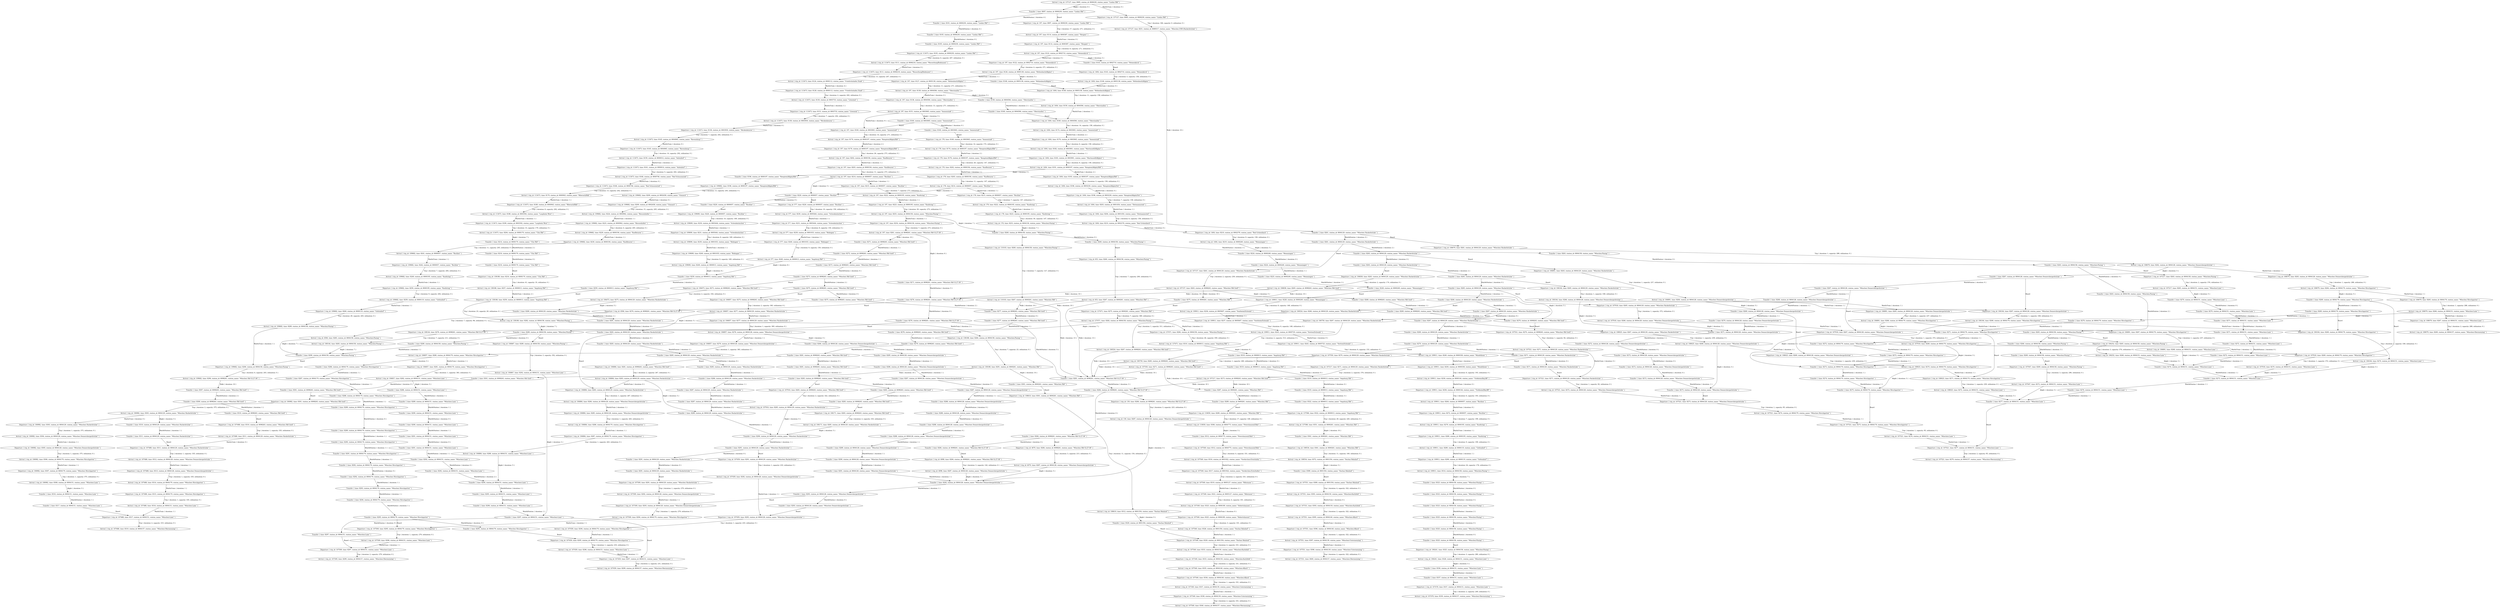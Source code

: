 digraph {
    0 [ label = "Departure { trip_id: 130, time: 8284, station_id: 8098261, station_name: \"München Hbf Gl.27-36\" }" ]
    1 [ label = "Transfer { time: 8284, station_id: 8098261, station_name: \"München Hbf Gl.27-36\" }" ]
    2 [ label = "Arrival { trip_id: 130, time: 8287, station_id: 8004128, station_name: \"München Donnersbergerbrücke\" }" ]
    3 [ label = "Transfer { time: 8288, station_id: 8004128, station_name: \"München Donnersbergerbrücke\" }" ]
    4 [ label = "Transfer { time: 8272, station_id: 8004128, station_name: \"München Donnersbergerbrücke\" }" ]
    5 [ label = "Departure { trip_id: 178, time: 8160, station_id: 8003065, station_name: \"Immenstadt\" }" ]
    6 [ label = "Transfer { time: 8160, station_id: 8003065, station_name: \"Immenstadt\" }" ]
    7 [ label = "Arrival { trip_id: 178, time: 8174, station_id: 8000197, station_name: \"Kempten(Allgäu)Hbf\" }" ]
    8 [ label = "Departure { trip_id: 178, time: 8176, station_id: 8000197, station_name: \"Kempten(Allgäu)Hbf\" }" ]
    9 [ label = "Arrival { trip_id: 178, time: 8202, station_id: 8000194, station_name: \"Kaufbeuren\" }" ]
    10 [ label = "Departure { trip_id: 178, time: 8203, station_id: 8000194, station_name: \"Kaufbeuren\" }" ]
    11 [ label = "Arrival { trip_id: 178, time: 8214, station_id: 8000057, station_name: \"Buchloe\" }" ]
    12 [ label = "Departure { trip_id: 178, time: 8215, station_id: 8000057, station_name: \"Buchloe\" }" ]
    13 [ label = "Arrival { trip_id: 178, time: 8222, station_id: 8000195, station_name: \"Kaufering\" }" ]
    14 [ label = "Departure { trip_id: 178, time: 8223, station_id: 8000195, station_name: \"Kaufering\" }" ]
    15 [ label = "Arrival { trip_id: 178, time: 8253, station_id: 8004158, station_name: \"München-Pasing\" }" ]
    16 [ label = "Departure { trip_id: 197, time: 8097, station_id: 8000230, station_name: \"Lindau Hbf\" }" ]
    17 [ label = "Transfer { time: 8097, station_id: 8000230, station_name: \"Lindau Hbf\" }" ]
    18 [ label = "Arrival { trip_id: 197, time: 8114, station_id: 8000387, station_name: \"Hergatz\" }" ]
    19 [ label = "Departure { trip_id: 197, time: 8114, station_id: 8000387, station_name: \"Hergatz\" }" ]
    20 [ label = "Arrival { trip_id: 197, time: 8122, station_id: 8002710, station_name: \"Heimenkirch\" }" ]
    21 [ label = "Departure { trip_id: 197, time: 8122, station_id: 8002710, station_name: \"Heimenkirch\" }" ]
    22 [ label = "Arrival { trip_id: 197, time: 8126, station_id: 8005138, station_name: \"Röthenbach(Allgäu)\" }" ]
    23 [ label = "Departure { trip_id: 197, time: 8127, station_id: 8005138, station_name: \"Röthenbach(Allgäu)\" }" ]
    24 [ label = "Arrival { trip_id: 197, time: 8138, station_id: 8004584, station_name: \"Oberstaufen\" }" ]
    25 [ label = "Departure { trip_id: 197, time: 8138, station_id: 8004584, station_name: \"Oberstaufen\" }" ]
    26 [ label = "Arrival { trip_id: 197, time: 8151, station_id: 8003065, station_name: \"Immenstadt\" }" ]
    27 [ label = "Departure { trip_id: 197, time: 8160, station_id: 8003065, station_name: \"Immenstadt\" }" ]
    28 [ label = "Transfer { time: 8160, station_id: 8003065, station_name: \"Immenstadt\" }" ]
    29 [ label = "Arrival { trip_id: 197, time: 8174, station_id: 8000197, station_name: \"Kempten(Allgäu)Hbf\" }" ]
    30 [ label = "Departure { trip_id: 197, time: 8176, station_id: 8000197, station_name: \"Kempten(Allgäu)Hbf\" }" ]
    31 [ label = "Arrival { trip_id: 197, time: 8202, station_id: 8000194, station_name: \"Kaufbeuren\" }" ]
    32 [ label = "Departure { trip_id: 197, time: 8203, station_id: 8000194, station_name: \"Kaufbeuren\" }" ]
    33 [ label = "Arrival { trip_id: 197, time: 8214, station_id: 8000057, station_name: \"Buchloe\" }" ]
    34 [ label = "Departure { trip_id: 197, time: 8215, station_id: 8000057, station_name: \"Buchloe\" }" ]
    35 [ label = "Arrival { trip_id: 197, time: 8222, station_id: 8000195, station_name: \"Kaufering\" }" ]
    36 [ label = "Departure { trip_id: 197, time: 8223, station_id: 8000195, station_name: \"Kaufering\" }" ]
    37 [ label = "Arrival { trip_id: 197, time: 8253, station_id: 8004158, station_name: \"München-Pasing\" }" ]
    38 [ label = "Departure { trip_id: 197, time: 8254, station_id: 8004158, station_name: \"München-Pasing\" }" ]
    39 [ label = "Arrival { trip_id: 197, time: 8261, station_id: 8098261, station_name: \"München Hbf Gl.27-36\" }" ]
    40 [ label = "Departure { trip_id: 577, time: 8220, station_id: 8000057, station_name: \"Buchloe\" }" ]
    41 [ label = "Transfer { time: 8220, station_id: 8000057, station_name: \"Buchloe\" }" ]
    42 [ label = "Arrival { trip_id: 577, time: 8230, station_id: 8005444, station_name: \"Schwabmünchen\" }" ]
    43 [ label = "Departure { trip_id: 577, time: 8231, station_id: 8005444, station_name: \"Schwabmünchen\" }" ]
    44 [ label = "Arrival { trip_id: 577, time: 8239, station_id: 8001033, station_name: \"Bobingen\" }" ]
    45 [ label = "Departure { trip_id: 577, time: 8240, station_id: 8001033, station_name: \"Bobingen\" }" ]
    46 [ label = "Arrival { trip_id: 577, time: 8249, station_id: 8000013, station_name: \"Augsburg Hbf\" }" ]
    47 [ label = "Transfer { time: 8319, station_id: 8000013, station_name: \"Augsburg Hbf\" }" ]
    48 [ label = "Transfer { time: 8319, station_id: 8000013, station_name: \"Augsburg Hbf\" }" ]
    49 [ label = "Transfer { time: 8323, station_id: 8004158, station_name: \"München-Pasing\" }" ]
    50 [ label = "Departure { trip_id: 653, time: 8260, station_id: 8004158, station_name: \"München-Pasing\" }" ]
    51 [ label = "Transfer { time: 8260, station_id: 8004158, station_name: \"München-Pasing\" }" ]
    52 [ label = "Arrival { trip_id: 653, time: 8267, station_id: 8000261, station_name: \"München Hbf\" }" ]
    53 [ label = "Transfer { time: 8325, station_id: 8004158, station_name: \"München-Pasing\" }" ]
    54 [ label = "Departure { trip_id: 1404, time: 8143, station_id: 8002710, station_name: \"Heimenkirch\" }" ]
    55 [ label = "Transfer { time: 8143, station_id: 8002710, station_name: \"Heimenkirch\" }" ]
    56 [ label = "Arrival { trip_id: 1404, time: 8148, station_id: 8005138, station_name: \"Röthenbach(Allgäu)\" }" ]
    57 [ label = "Departure { trip_id: 1404, time: 8148, station_id: 8005138, station_name: \"Röthenbach(Allgäu)\" }" ]
    58 [ label = "Transfer { time: 8148, station_id: 8005138, station_name: \"Röthenbach(Allgäu)\" }" ]
    59 [ label = "Arrival { trip_id: 1404, time: 8159, station_id: 8004584, station_name: \"Oberstaufen\" }" ]
    60 [ label = "Departure { trip_id: 1404, time: 8160, station_id: 8004584, station_name: \"Oberstaufen\" }" ]
    61 [ label = "Transfer { time: 8160, station_id: 8004584, station_name: \"Oberstaufen\" }" ]
    62 [ label = "Arrival { trip_id: 1404, time: 8174, station_id: 8003065, station_name: \"Immenstadt\" }" ]
    63 [ label = "Departure { trip_id: 1404, time: 8176, station_id: 8003065, station_name: \"Immenstadt\" }" ]
    64 [ label = "Arrival { trip_id: 1404, time: 8182, station_id: 8003901, station_name: \"Martinszell(Allgäu)\" }" ]
    65 [ label = "Departure { trip_id: 1404, time: 8183, station_id: 8003901, station_name: \"Martinszell(Allgäu)\" }" ]
    66 [ label = "Arrival { trip_id: 1404, time: 8191, station_id: 8000197, station_name: \"Kempten(Allgäu)Hbf\" }" ]
    67 [ label = "Departure { trip_id: 1404, time: 8193, station_id: 8000197, station_name: \"Kempten(Allgäu)Hbf\" }" ]
    68 [ label = "Arrival { trip_id: 1404, time: 8196, station_id: 8003230, station_name: \"Kempten(Allgäu)Ost\" }" ]
    69 [ label = "Departure { trip_id: 1404, time: 8196, station_id: 8003230, station_name: \"Kempten(Allgäu)Ost\" }" ]
    70 [ label = "Arrival { trip_id: 1404, time: 8203, station_id: 8001454, station_name: \"Dietmannsried\" }" ]
    71 [ label = "Departure { trip_id: 1404, time: 8204, station_id: 8001454, station_name: \"Dietmannsried\" }" ]
    72 [ label = "Arrival { trip_id: 1404, time: 8210, station_id: 8002378, station_name: \"Bad Grönenbach\" }" ]
    73 [ label = "Departure { trip_id: 1404, time: 8210, station_id: 8002378, station_name: \"Bad Grönenbach\" }" ]
    74 [ label = "Arrival { trip_id: 1404, time: 8219, station_id: 8000249, station_name: \"Memmingen\" }" ]
    75 [ label = "Transfer { time: 8224, station_id: 8000249, station_name: \"Memmingen\" }" ]
    76 [ label = "Transfer { time: 8319, station_id: 8000013, station_name: \"Augsburg Hbf\" }" ]
    77 [ label = "Transfer { time: 8319, station_id: 8000013, station_name: \"Augsburg Hbf\" }" ]
    78 [ label = "Transfer { time: 8272, station_id: 8004128, station_name: \"München Donnersbergerbrücke\" }" ]
    79 [ label = "Departure { trip_id: 4070, time: 8284, station_id: 8098261, station_name: \"München Hbf Gl.27-36\" }" ]
    80 [ label = "Transfer { time: 8284, station_id: 8098261, station_name: \"München Hbf Gl.27-36\" }" ]
    81 [ label = "Arrival { trip_id: 4070, time: 8287, station_id: 8004128, station_name: \"München Donnersbergerbrücke\" }" ]
    82 [ label = "Transfer { time: 8288, station_id: 8004128, station_name: \"München Donnersbergerbrücke\" }" ]
    83 [ label = "Departure { trip_id: 4098, time: 8284, station_id: 8098261, station_name: \"München Hbf Gl.27-36\" }" ]
    84 [ label = "Transfer { time: 8284, station_id: 8098261, station_name: \"München Hbf Gl.27-36\" }" ]
    85 [ label = "Arrival { trip_id: 4098, time: 8287, station_id: 8004128, station_name: \"München Donnersbergerbrücke\" }" ]
    86 [ label = "Transfer { time: 8288, station_id: 8004128, station_name: \"München Donnersbergerbrücke\" }" ]
    87 [ label = "Departure { trip_id: 4506, time: 8276, station_id: 8098261, station_name: \"München Hbf Gl.27-36\" }" ]
    88 [ label = "Transfer { time: 8276, station_id: 8098261, station_name: \"München Hbf Gl.27-36\" }" ]
    89 [ label = "Arrival { trip_id: 4506, time: 8283, station_id: 8004158, station_name: \"München-Pasing\" }" ]
    90 [ label = "Transfer { time: 8323, station_id: 8004158, station_name: \"München-Pasing\" }" ]
    91 [ label = "Transfer { time: 8158, station_id: 8004584, station_name: \"Oberstaufen\" }" ]
    92 [ label = "Transfer { time: 8105, station_id: 8000230, station_name: \"Lindau Hbf\" }" ]
    93 [ label = "Transfer { time: 8101, station_id: 8000230, station_name: \"Lindau Hbf\" }" ]
    94 [ label = "Transfer { time: 8272, station_id: 8004128, station_name: \"München Donnersbergerbrücke\" }" ]
    95 [ label = "Transfer { time: 8287, station_id: 8000261, station_name: \"München Hbf\" }" ]
    96 [ label = "Transfer { time: 8289, station_id: 8004129, station_name: \"München Hackerbrücke\" }" ]
    97 [ label = "Transfer { time: 8291, station_id: 8004128, station_name: \"München Donnersbergerbrücke\" }" ]
    98 [ label = "Transfer { time: 8293, station_id: 8004179, station_name: \"München Hirschgarten\" }" ]
    99 [ label = "Transfer { time: 8295, station_id: 8004151, station_name: \"München-Laim\" }" ]
    100 [ label = "Transfer { time: 8274, station_id: 8004151, station_name: \"München-Laim\" }" ]
    101 [ label = "Transfer { time: 8280, station_id: 8004129, station_name: \"München Hackerbrücke\" }" ]
    102 [ label = "Transfer { time: 8281, station_id: 8098263, station_name: \"München Hbf (tief)\" }" ]
    103 [ label = "Departure { trip_id: 106164, time: 8265, station_id: 8004129, station_name: \"München Hackerbrücke\" }" ]
    104 [ label = "Transfer { time: 8265, station_id: 8004129, station_name: \"München Hackerbrücke\" }" ]
    105 [ label = "Arrival { trip_id: 106164, time: 8266, station_id: 8004128, station_name: \"München Donnersbergerbrücke\" }" ]
    106 [ label = "Departure { trip_id: 106164, time: 8267, station_id: 8004128, station_name: \"München Donnersbergerbrücke\" }" ]
    107 [ label = "Transfer { time: 8267, station_id: 8004128, station_name: \"München Donnersbergerbrücke\" }" ]
    108 [ label = "Arrival { trip_id: 106164, time: 8268, station_id: 8004179, station_name: \"München Hirschgarten\" }" ]
    109 [ label = "Departure { trip_id: 106164, time: 8269, station_id: 8004179, station_name: \"München Hirschgarten\" }" ]
    110 [ label = "Transfer { time: 8269, station_id: 8004179, station_name: \"München Hirschgarten\" }" ]
    111 [ label = "Arrival { trip_id: 106164, time: 8270, station_id: 8004151, station_name: \"München-Laim\" }" ]
    112 [ label = "Transfer { time: 8271, station_id: 8004151, station_name: \"München-Laim\" }" ]
    113 [ label = "Departure { trip_id: 106171, time: 8283, station_id: 8098263, station_name: \"München Hbf (tief)\" }" ]
    114 [ label = "Transfer { time: 8283, station_id: 8098263, station_name: \"München Hbf (tief)\" }" ]
    115 [ label = "Arrival { trip_id: 106171, time: 8285, station_id: 8004129, station_name: \"München Hackerbrücke\" }" ]
    116 [ label = "Transfer { time: 8285, station_id: 8004129, station_name: \"München Hackerbrücke\" }" ]
    117 [ label = "Transfer { time: 8287, station_id: 8004128, station_name: \"München Donnersbergerbrücke\" }" ]
    118 [ label = "Transfer { time: 8289, station_id: 8004179, station_name: \"München Hirschgarten\" }" ]
    119 [ label = "Transfer { time: 8291, station_id: 8004151, station_name: \"München-Laim\" }" ]
    120 [ label = "Departure { trip_id: 106241, time: 8325, station_id: 8004158, station_name: \"München-Pasing\" }" ]
    121 [ label = "Transfer { time: 8325, station_id: 8004158, station_name: \"München-Pasing\" }" ]
    122 [ label = "Arrival { trip_id: 106241, time: 8328, station_id: 8004151, station_name: \"München-Laim\" }" ]
    123 [ label = "Departure { trip_id: 106252, time: 8265, station_id: 8004158, station_name: \"München-Pasing\" }" ]
    124 [ label = "Transfer { time: 8265, station_id: 8004158, station_name: \"München-Pasing\" }" ]
    125 [ label = "Arrival { trip_id: 106252, time: 8268, station_id: 8004151, station_name: \"München-Laim\" }" ]
    126 [ label = "Transfer { time: 8270, station_id: 8004179, station_name: \"München Hirschgarten\" }" ]
    127 [ label = "Transfer { time: 8272, station_id: 8004128, station_name: \"München Donnersbergerbrücke\" }" ]
    128 [ label = "Transfer { time: 8275, station_id: 8098263, station_name: \"München Hbf (tief)\" }" ]
    129 [ label = "Transfer { time: 8288, station_id: 8004151, station_name: \"München-Laim\" }" ]
    130 [ label = "Transfer { time: 8290, station_id: 8004179, station_name: \"München Hirschgarten\" }" ]
    131 [ label = "Transfer { time: 8292, station_id: 8004128, station_name: \"München Donnersbergerbrücke\" }" ]
    132 [ label = "Transfer { time: 8284, station_id: 8004128, station_name: \"München Donnersbergerbrücke\" }" ]
    133 [ label = "Transfer { time: 8286, station_id: 8004129, station_name: \"München Hackerbrücke\" }" ]
    134 [ label = "Transfer { time: 8307, station_id: 8098263, station_name: \"München Hbf (tief)\" }" ]
    135 [ label = "Departure { trip_id: 106473, time: 8273, station_id: 8098263, station_name: \"München Hbf (tief)\" }" ]
    136 [ label = "Transfer { time: 8273, station_id: 8098263, station_name: \"München Hbf (tief)\" }" ]
    137 [ label = "Arrival { trip_id: 106473, time: 8275, station_id: 8004129, station_name: \"München Hackerbrücke\" }" ]
    138 [ label = "Departure { trip_id: 106524, time: 8266, station_id: 8004129, station_name: \"München Hackerbrücke\" }" ]
    139 [ label = "Transfer { time: 8266, station_id: 8004129, station_name: \"München Hackerbrücke\" }" ]
    140 [ label = "Arrival { trip_id: 106524, time: 8267, station_id: 8098263, station_name: \"München Hbf (tief)\" }" ]
    141 [ label = "Transfer { time: 8263, station_id: 8004158, station_name: \"München-Pasing\" }" ]
    142 [ label = "Transfer { time: 8323, station_id: 8004158, station_name: \"München-Pasing\" }" ]
    143 [ label = "Transfer { time: 8309, station_id: 8098263, station_name: \"München Hbf (tief)\" }" ]
    144 [ label = "Transfer { time: 8286, station_id: 8004128, station_name: \"München Donnersbergerbrücke\" }" ]
    145 [ label = "Transfer { time: 8287, station_id: 8004129, station_name: \"München Hackerbrücke\" }" ]
    146 [ label = "Departure { trip_id: 106759, time: 8267, station_id: 8004129, station_name: \"München Hackerbrücke\" }" ]
    147 [ label = "Transfer { time: 8267, station_id: 8004129, station_name: \"München Hackerbrücke\" }" ]
    148 [ label = "Arrival { trip_id: 106759, time: 8269, station_id: 8098263, station_name: \"München Hbf (tief)\" }" ]
    149 [ label = "Transfer { time: 8269, station_id: 8098263, station_name: \"München Hbf (tief)\" }" ]
    150 [ label = "Transfer { time: 8272, station_id: 8098263, station_name: \"München Hbf (tief)\" }" ]
    151 [ label = "Departure { trip_id: 106838, time: 8263, station_id: 8004129, station_name: \"München Hackerbrücke\" }" ]
    152 [ label = "Transfer { time: 8263, station_id: 8004129, station_name: \"München Hackerbrücke\" }" ]
    153 [ label = "Arrival { trip_id: 106838, time: 8265, station_id: 8098263, station_name: \"München Hbf (tief)\" }" ]
    154 [ label = "Transfer { time: 8283, station_id: 8004129, station_name: \"München Hackerbrücke\" }" ]
    155 [ label = "Transfer { time: 8266, station_id: 8004158, station_name: \"München-Pasing\" }" ]
    156 [ label = "Departure { trip_id: 106857, time: 8275, station_id: 8098263, station_name: \"München Hbf (tief)\" }" ]
    157 [ label = "Transfer { time: 8275, station_id: 8098263, station_name: \"München Hbf (tief)\" }" ]
    158 [ label = "Arrival { trip_id: 106857, time: 8277, station_id: 8004129, station_name: \"München Hackerbrücke\" }" ]
    159 [ label = "Departure { trip_id: 106857, time: 8277, station_id: 8004129, station_name: \"München Hackerbrücke\" }" ]
    160 [ label = "Arrival { trip_id: 106857, time: 8278, station_id: 8004128, station_name: \"München Donnersbergerbrücke\" }" ]
    161 [ label = "Departure { trip_id: 106857, time: 8279, station_id: 8004128, station_name: \"München Donnersbergerbrücke\" }" ]
    162 [ label = "Arrival { trip_id: 106857, time: 8280, station_id: 8004179, station_name: \"München Hirschgarten\" }" ]
    163 [ label = "Departure { trip_id: 106857, time: 8281, station_id: 8004179, station_name: \"München Hirschgarten\" }" ]
    164 [ label = "Arrival { trip_id: 106857, time: 8282, station_id: 8004151, station_name: \"München-Laim\" }" ]
    165 [ label = "Departure { trip_id: 106867, time: 8289, station_id: 8004158, station_name: \"München-Pasing\" }" ]
    166 [ label = "Transfer { time: 8289, station_id: 8004158, station_name: \"München-Pasing\" }" ]
    167 [ label = "Arrival { trip_id: 106867, time: 8292, station_id: 8004151, station_name: \"München-Laim\" }" ]
    168 [ label = "Transfer { time: 8292, station_id: 8004151, station_name: \"München-Laim\" }" ]
    169 [ label = "Transfer { time: 8294, station_id: 8004179, station_name: \"München Hirschgarten\" }" ]
    170 [ label = "Departure { trip_id: 106884, time: 8281, station_id: 8098263, station_name: \"München Hbf (tief)\" }" ]
    171 [ label = "Transfer { time: 8281, station_id: 8098263, station_name: \"München Hbf (tief)\" }" ]
    172 [ label = "Arrival { trip_id: 106884, time: 8283, station_id: 8004129, station_name: \"München Hackerbrücke\" }" ]
    173 [ label = "Departure { trip_id: 106884, time: 8283, station_id: 8004129, station_name: \"München Hackerbrücke\" }" ]
    174 [ label = "Transfer { time: 8283, station_id: 8004129, station_name: \"München Hackerbrücke\" }" ]
    175 [ label = "Arrival { trip_id: 106884, time: 8284, station_id: 8004128, station_name: \"München Donnersbergerbrücke\" }" ]
    176 [ label = "Departure { trip_id: 106884, time: 8285, station_id: 8004128, station_name: \"München Donnersbergerbrücke\" }" ]
    177 [ label = "Transfer { time: 8285, station_id: 8004128, station_name: \"München Donnersbergerbrücke\" }" ]
    178 [ label = "Arrival { trip_id: 106884, time: 8286, station_id: 8004179, station_name: \"München Hirschgarten\" }" ]
    179 [ label = "Departure { trip_id: 106884, time: 8287, station_id: 8004179, station_name: \"München Hirschgarten\" }" ]
    180 [ label = "Transfer { time: 8287, station_id: 8004179, station_name: \"München Hirschgarten\" }" ]
    181 [ label = "Arrival { trip_id: 106884, time: 8288, station_id: 8004151, station_name: \"München-Laim\" }" ]
    182 [ label = "Transfer { time: 8289, station_id: 8004151, station_name: \"München-Laim\" }" ]
    183 [ label = "Departure { trip_id: 106891, time: 8263, station_id: 8004129, station_name: \"München Hackerbrücke\" }" ]
    184 [ label = "Transfer { time: 8263, station_id: 8004129, station_name: \"München Hackerbrücke\" }" ]
    185 [ label = "Arrival { trip_id: 106891, time: 8264, station_id: 8004128, station_name: \"München Donnersbergerbrücke\" }" ]
    186 [ label = "Departure { trip_id: 106891, time: 8265, station_id: 8004128, station_name: \"München Donnersbergerbrücke\" }" ]
    187 [ label = "Arrival { trip_id: 106891, time: 8266, station_id: 8004179, station_name: \"München Hirschgarten\" }" ]
    188 [ label = "Departure { trip_id: 106891, time: 8267, station_id: 8004179, station_name: \"München Hirschgarten\" }" ]
    189 [ label = "Arrival { trip_id: 106891, time: 8268, station_id: 8004151, station_name: \"München-Laim\" }" ]
    190 [ label = "Departure { trip_id: 106982, time: 8301, station_id: 8098263, station_name: \"München Hbf (tief)\" }" ]
    191 [ label = "Transfer { time: 8301, station_id: 8098263, station_name: \"München Hbf (tief)\" }" ]
    192 [ label = "Arrival { trip_id: 106982, time: 8303, station_id: 8004129, station_name: \"München Hackerbrücke\" }" ]
    193 [ label = "Departure { trip_id: 106982, time: 8303, station_id: 8004129, station_name: \"München Hackerbrücke\" }" ]
    194 [ label = "Arrival { trip_id: 106982, time: 8304, station_id: 8004128, station_name: \"München Donnersbergerbrücke\" }" ]
    195 [ label = "Departure { trip_id: 106982, time: 8305, station_id: 8004128, station_name: \"München Donnersbergerbrücke\" }" ]
    196 [ label = "Arrival { trip_id: 106982, time: 8306, station_id: 8004179, station_name: \"München Hirschgarten\" }" ]
    197 [ label = "Departure { trip_id: 106982, time: 8307, station_id: 8004179, station_name: \"München Hirschgarten\" }" ]
    198 [ label = "Arrival { trip_id: 106982, time: 8308, station_id: 8004151, station_name: \"München-Laim\" }" ]
    199 [ label = "Departure { trip_id: 107047, time: 8269, station_id: 8004158, station_name: \"München-Pasing\" }" ]
    200 [ label = "Transfer { time: 8269, station_id: 8004158, station_name: \"München-Pasing\" }" ]
    201 [ label = "Arrival { trip_id: 107047, time: 8272, station_id: 8004151, station_name: \"München-Laim\" }" ]
    202 [ label = "Transfer { time: 8272, station_id: 8004151, station_name: \"München-Laim\" }" ]
    203 [ label = "Transfer { time: 8274, station_id: 8004179, station_name: \"München Hirschgarten\" }" ]
    204 [ label = "Transfer { time: 8279, station_id: 8098263, station_name: \"München Hbf (tief)\" }" ]
    205 [ label = "Transfer { time: 8268, station_id: 8098263, station_name: \"München Hbf (tief)\" }" ]
    206 [ label = "Transfer { time: 8269, station_id: 8004129, station_name: \"München Hackerbrücke\" }" ]
    207 [ label = "Transfer { time: 8271, station_id: 8004128, station_name: \"München Donnersbergerbrücke\" }" ]
    208 [ label = "Transfer { time: 8273, station_id: 8004179, station_name: \"München Hirschgarten\" }" ]
    209 [ label = "Transfer { time: 8275, station_id: 8004151, station_name: \"München-Laim\" }" ]
    210 [ label = "Departure { trip_id: 107157, time: 8261, station_id: 8004129, station_name: \"München Hackerbrücke\" }" ]
    211 [ label = "Transfer { time: 8261, station_id: 8004129, station_name: \"München Hackerbrücke\" }" ]
    212 [ label = "Arrival { trip_id: 107157, time: 8263, station_id: 8098263, station_name: \"München Hbf (tief)\" }" ]
    213 [ label = "Transfer { time: 8316, station_id: 8004151, station_name: \"München-Laim\" }" ]
    214 [ label = "Transfer { time: 8336, station_id: 8004151, station_name: \"München-Laim\" }" ]
    215 [ label = "Transfer { time: 8296, station_id: 8004151, station_name: \"München-Laim\" }" ]
    216 [ label = "Transfer { time: 8276, station_id: 8004151, station_name: \"München-Laim\" }" ]
    217 [ label = "Transfer { time: 8281, station_id: 8004129, station_name: \"München Hackerbrücke\" }" ]
    218 [ label = "Transfer { time: 8283, station_id: 8098263, station_name: \"München Hbf (tief)\" }" ]
    219 [ label = "Departure { trip_id: 107217, time: 8263, station_id: 8004158, station_name: \"München-Pasing\" }" ]
    220 [ label = "Transfer { time: 8263, station_id: 8004158, station_name: \"München-Pasing\" }" ]
    221 [ label = "Arrival { trip_id: 107217, time: 8265, station_id: 8004151, station_name: \"München-Laim\" }" ]
    222 [ label = "Transfer { time: 8270, station_id: 8004128, station_name: \"München Donnersbergerbrücke\" }" ]
    223 [ label = "Departure { trip_id: 107217, time: 8271, station_id: 8004129, station_name: \"München Hackerbrücke\" }" ]
    224 [ label = "Transfer { time: 8271, station_id: 8004129, station_name: \"München Hackerbrücke\" }" ]
    225 [ label = "Arrival { trip_id: 107217, time: 8273, station_id: 8098263, station_name: \"München Hbf (tief)\" }" ]
    226 [ label = "Transfer { time: 8273, station_id: 8098263, station_name: \"München Hbf (tief)\" }" ]
    227 [ label = "Transfer { time: 8288, station_id: 8004179, station_name: \"München Hirschgarten\" }" ]
    228 [ label = "Transfer { time: 8290, station_id: 8004128, station_name: \"München Donnersbergerbrücke\" }" ]
    229 [ label = "Transfer { time: 8291, station_id: 8004129, station_name: \"München Hackerbrücke\" }" ]
    230 [ label = "Transfer { time: 8278, station_id: 8098263, station_name: \"München Hbf (tief)\" }" ]
    231 [ label = "Transfer { time: 8289, station_id: 8004158, station_name: \"München-Pasing\" }" ]
    232 [ label = "Departure { trip_id: 107459, time: 8291, station_id: 8004129, station_name: \"München Hackerbrücke\" }" ]
    233 [ label = "Transfer { time: 8291, station_id: 8004129, station_name: \"München Hackerbrücke\" }" ]
    234 [ label = "Arrival { trip_id: 107459, time: 8292, station_id: 8004128, station_name: \"München Donnersbergerbrücke\" }" ]
    235 [ label = "Departure { trip_id: 107459, time: 8293, station_id: 8004128, station_name: \"München Donnersbergerbrücke\" }" ]
    236 [ label = "Transfer { time: 8293, station_id: 8004128, station_name: \"München Donnersbergerbrücke\" }" ]
    237 [ label = "Arrival { trip_id: 107459, time: 8294, station_id: 8004179, station_name: \"München Hirschgarten\" }" ]
    238 [ label = "Departure { trip_id: 107459, time: 8295, station_id: 8004179, station_name: \"München Hirschgarten\" }" ]
    239 [ label = "Transfer { time: 8295, station_id: 8004179, station_name: \"München Hirschgarten\" }" ]
    240 [ label = "Arrival { trip_id: 107459, time: 8296, station_id: 8004151, station_name: \"München-Laim\" }" ]
    241 [ label = "Departure { trip_id: 107459, time: 8297, station_id: 8004151, station_name: \"München-Laim\" }" ]
    242 [ label = "Transfer { time: 8297, station_id: 8004151, station_name: \"München-Laim\" }" ]
    243 [ label = "Arrival { trip_id: 107459, time: 8299, station_id: 8004157, station_name: \"München-Obermenzing\" }" ]
    244 [ label = "Departure { trip_id: 107478, time: 8337, station_id: 8004151, station_name: \"München-Laim\" }" ]
    245 [ label = "Transfer { time: 8337, station_id: 8004151, station_name: \"München-Laim\" }" ]
    246 [ label = "Arrival { trip_id: 107478, time: 8339, station_id: 8004157, station_name: \"München-Obermenzing\" }" ]
    247 [ label = "Departure { trip_id: 107488, time: 8310, station_id: 8098263, station_name: \"München Hbf (tief)\" }" ]
    248 [ label = "Transfer { time: 8310, station_id: 8098263, station_name: \"München Hbf (tief)\" }" ]
    249 [ label = "Arrival { trip_id: 107488, time: 8311, station_id: 8004129, station_name: \"München Hackerbrücke\" }" ]
    250 [ label = "Departure { trip_id: 107488, time: 8311, station_id: 8004129, station_name: \"München Hackerbrücke\" }" ]
    251 [ label = "Transfer { time: 8311, station_id: 8004129, station_name: \"München Hackerbrücke\" }" ]
    252 [ label = "Arrival { trip_id: 107488, time: 8312, station_id: 8004128, station_name: \"München Donnersbergerbrücke\" }" ]
    253 [ label = "Departure { trip_id: 107488, time: 8313, station_id: 8004128, station_name: \"München Donnersbergerbrücke\" }" ]
    254 [ label = "Arrival { trip_id: 107488, time: 8314, station_id: 8004179, station_name: \"München Hirschgarten\" }" ]
    255 [ label = "Departure { trip_id: 107488, time: 8315, station_id: 8004179, station_name: \"München Hirschgarten\" }" ]
    256 [ label = "Arrival { trip_id: 107488, time: 8316, station_id: 8004151, station_name: \"München-Laim\" }" ]
    257 [ label = "Departure { trip_id: 107488, time: 8317, station_id: 8004151, station_name: \"München-Laim\" }" ]
    258 [ label = "Transfer { time: 8317, station_id: 8004151, station_name: \"München-Laim\" }" ]
    259 [ label = "Arrival { trip_id: 107488, time: 8319, station_id: 8004157, station_name: \"München-Obermenzing\" }" ]
    260 [ label = "Departure { trip_id: 107509, time: 8291, station_id: 8004129, station_name: \"München Hackerbrücke\" }" ]
    261 [ label = "Transfer { time: 8291, station_id: 8004129, station_name: \"München Hackerbrücke\" }" ]
    262 [ label = "Arrival { trip_id: 107509, time: 8292, station_id: 8004128, station_name: \"München Donnersbergerbrücke\" }" ]
    263 [ label = "Departure { trip_id: 107509, time: 8293, station_id: 8004128, station_name: \"München Donnersbergerbrücke\" }" ]
    264 [ label = "Transfer { time: 8293, station_id: 8004128, station_name: \"München Donnersbergerbrücke\" }" ]
    265 [ label = "Arrival { trip_id: 107509, time: 8294, station_id: 8004179, station_name: \"München Hirschgarten\" }" ]
    266 [ label = "Departure { trip_id: 107509, time: 8295, station_id: 8004179, station_name: \"München Hirschgarten\" }" ]
    267 [ label = "Transfer { time: 8295, station_id: 8004179, station_name: \"München Hirschgarten\" }" ]
    268 [ label = "Arrival { trip_id: 107509, time: 8296, station_id: 8004151, station_name: \"München-Laim\" }" ]
    269 [ label = "Departure { trip_id: 107509, time: 8297, station_id: 8004151, station_name: \"München-Laim\" }" ]
    270 [ label = "Transfer { time: 8297, station_id: 8004151, station_name: \"München-Laim\" }" ]
    271 [ label = "Arrival { trip_id: 107509, time: 8299, station_id: 8004157, station_name: \"München-Obermenzing\" }" ]
    272 [ label = "Departure { trip_id: 107521, time: 8270, station_id: 8098263, station_name: \"München Hbf (tief)\" }" ]
    273 [ label = "Transfer { time: 8270, station_id: 8098263, station_name: \"München Hbf (tief)\" }" ]
    274 [ label = "Arrival { trip_id: 107521, time: 8271, station_id: 8004129, station_name: \"München Hackerbrücke\" }" ]
    275 [ label = "Departure { trip_id: 107521, time: 8271, station_id: 8004129, station_name: \"München Hackerbrücke\" }" ]
    276 [ label = "Transfer { time: 8271, station_id: 8004129, station_name: \"München Hackerbrücke\" }" ]
    277 [ label = "Arrival { trip_id: 107521, time: 8272, station_id: 8004128, station_name: \"München Donnersbergerbrücke\" }" ]
    278 [ label = "Departure { trip_id: 107521, time: 8273, station_id: 8004128, station_name: \"München Donnersbergerbrücke\" }" ]
    279 [ label = "Transfer { time: 8273, station_id: 8004128, station_name: \"München Donnersbergerbrücke\" }" ]
    280 [ label = "Arrival { trip_id: 107521, time: 8274, station_id: 8004179, station_name: \"München Hirschgarten\" }" ]
    281 [ label = "Departure { trip_id: 107521, time: 8275, station_id: 8004179, station_name: \"München Hirschgarten\" }" ]
    282 [ label = "Transfer { time: 8275, station_id: 8004179, station_name: \"München Hirschgarten\" }" ]
    283 [ label = "Arrival { trip_id: 107521, time: 8276, station_id: 8004151, station_name: \"München-Laim\" }" ]
    284 [ label = "Departure { trip_id: 107521, time: 8277, station_id: 8004151, station_name: \"München-Laim\" }" ]
    285 [ label = "Transfer { time: 8277, station_id: 8004151, station_name: \"München-Laim\" }" ]
    286 [ label = "Arrival { trip_id: 107521, time: 8279, station_id: 8004157, station_name: \"München-Obermenzing\" }" ]
    287 [ label = "Departure { trip_id: 107549, time: 8312, station_id: 8004775, station_name: \"Petershausen(Obb)\" }" ]
    288 [ label = "Transfer { time: 8312, station_id: 8004775, station_name: \"Petershausen(Obb)\" }" ]
    289 [ label = "Arrival { trip_id: 107549, time: 8316, station_id: 8001922, station_name: \"Vierkirchen-Esterhofen\" }" ]
    290 [ label = "Departure { trip_id: 107549, time: 8317, station_id: 8001922, station_name: \"Vierkirchen-Esterhofen\" }" ]
    291 [ label = "Arrival { trip_id: 107549, time: 8319, station_id: 8005127, station_name: \"Röhrmoos\" }" ]
    292 [ label = "Departure { trip_id: 107549, time: 8321, station_id: 8005127, station_name: \"Röhrmoos\" }" ]
    293 [ label = "Arrival { trip_id: 107549, time: 8325, station_id: 8006189, station_name: \"Hebertshausen\" }" ]
    294 [ label = "Departure { trip_id: 107549, time: 8325, station_id: 8006189, station_name: \"Hebertshausen\" }" ]
    295 [ label = "Arrival { trip_id: 107549, time: 8328, station_id: 8001354, station_name: \"Dachau Bahnhof\" }" ]
    296 [ label = "Departure { trip_id: 107549, time: 8329, station_id: 8001354, station_name: \"Dachau Bahnhof\" }" ]
    297 [ label = "Transfer { time: 8329, station_id: 8001354, station_name: \"Dachau Bahnhof\" }" ]
    298 [ label = "Arrival { trip_id: 107549, time: 8333, station_id: 8004150, station_name: \"München-Karlsfeld\" }" ]
    299 [ label = "Departure { trip_id: 107549, time: 8333, station_id: 8004150, station_name: \"München-Karlsfeld\" }" ]
    300 [ label = "Arrival { trip_id: 107549, time: 8335, station_id: 8004140, station_name: \"München-Allach\" }" ]
    301 [ label = "Departure { trip_id: 107549, time: 8336, station_id: 8004140, station_name: \"München-Allach\" }" ]
    302 [ label = "Arrival { trip_id: 107549, time: 8337, station_id: 8004139, station_name: \"München-Untermenzing\" }" ]
    303 [ label = "Departure { trip_id: 107549, time: 8338, station_id: 8004139, station_name: \"München-Untermenzing\" }" ]
    304 [ label = "Arrival { trip_id: 107549, time: 8340, station_id: 8004157, station_name: \"München-Obermenzing\" }" ]
    305 [ label = "Transfer { time: 8268, station_id: 8004128, station_name: \"München Donnersbergerbrücke\" }" ]
    306 [ label = "Departure { trip_id: 107550, time: 8270, station_id: 8004129, station_name: \"München Hackerbrücke\" }" ]
    307 [ label = "Transfer { time: 8270, station_id: 8004129, station_name: \"München Hackerbrücke\" }" ]
    308 [ label = "Arrival { trip_id: 107550, time: 8271, station_id: 8098263, station_name: \"München Hbf (tief)\" }" ]
    309 [ label = "Transfer { time: 8271, station_id: 8098263, station_name: \"München Hbf (tief)\" }" ]
    310 [ label = "Departure { trip_id: 107551, time: 8389, station_id: 8001354, station_name: \"Dachau Bahnhof\" }" ]
    311 [ label = "Transfer { time: 8389, station_id: 8001354, station_name: \"Dachau Bahnhof\" }" ]
    312 [ label = "Arrival { trip_id: 107551, time: 8393, station_id: 8004150, station_name: \"München-Karlsfeld\" }" ]
    313 [ label = "Departure { trip_id: 107551, time: 8393, station_id: 8004150, station_name: \"München-Karlsfeld\" }" ]
    314 [ label = "Arrival { trip_id: 107551, time: 8395, station_id: 8004140, station_name: \"München-Allach\" }" ]
    315 [ label = "Departure { trip_id: 107551, time: 8396, station_id: 8004140, station_name: \"München-Allach\" }" ]
    316 [ label = "Arrival { trip_id: 107551, time: 8397, station_id: 8004139, station_name: \"München-Untermenzing\" }" ]
    317 [ label = "Departure { trip_id: 107551, time: 8398, station_id: 8004139, station_name: \"München-Untermenzing\" }" ]
    318 [ label = "Arrival { trip_id: 107551, time: 8400, station_id: 8004157, station_name: \"München-Obermenzing\" }" ]
    319 [ label = "Transfer { time: 8286, station_id: 8004179, station_name: \"München Hirschgarten\" }" ]
    320 [ label = "Transfer { time: 8288, station_id: 8004128, station_name: \"München Donnersbergerbrücke\" }" ]
    321 [ label = "Transfer { time: 8290, station_id: 8004129, station_name: \"München Hackerbrücke\" }" ]
    322 [ label = "Transfer { time: 8310, station_id: 8004129, station_name: \"München Hackerbrücke\" }" ]
    323 [ label = "Transfer { time: 8270, station_id: 8004151, station_name: \"München-Laim\" }" ]
    324 [ label = "Transfer { time: 8272, station_id: 8004179, station_name: \"München Hirschgarten\" }" ]
    325 [ label = "Transfer { time: 8277, station_id: 8098263, station_name: \"München Hbf (tief)\" }" ]
    326 [ label = "Transfer { time: 8290, station_id: 8004151, station_name: \"München-Laim\" }" ]
    327 [ label = "Transfer { time: 8292, station_id: 8004179, station_name: \"München Hirschgarten\" }" ]
    328 [ label = "Transfer { time: 8290, station_id: 8004151, station_name: \"München-Laim\" }" ]
    329 [ label = "Transfer { time: 8292, station_id: 8004179, station_name: \"München Hirschgarten\" }" ]
    330 [ label = "Transfer { time: 8270, station_id: 8004151, station_name: \"München-Laim\" }" ]
    331 [ label = "Transfer { time: 8272, station_id: 8004179, station_name: \"München Hirschgarten\" }" ]
    332 [ label = "Transfer { time: 8277, station_id: 8098263, station_name: \"München Hbf (tief)\" }" ]
    333 [ label = "Departure { trip_id: 107916, time: 8283, station_id: 8098263, station_name: \"München Hbf (tief)\" }" ]
    334 [ label = "Transfer { time: 8283, station_id: 8098263, station_name: \"München Hbf (tief)\" }" ]
    335 [ label = "Arrival { trip_id: 107916, time: 8285, station_id: 8004129, station_name: \"München Hackerbrücke\" }" ]
    336 [ label = "Transfer { time: 8285, station_id: 8004129, station_name: \"München Hackerbrücke\" }" ]
    337 [ label = "Transfer { time: 8287, station_id: 8004128, station_name: \"München Donnersbergerbrücke\" }" ]
    338 [ label = "Transfer { time: 8289, station_id: 8004179, station_name: \"München Hirschgarten\" }" ]
    339 [ label = "Transfer { time: 8291, station_id: 8004151, station_name: \"München-Laim\" }" ]
    340 [ label = "Departure { trip_id: 107918, time: 8265, station_id: 8004129, station_name: \"München Hackerbrücke\" }" ]
    341 [ label = "Transfer { time: 8265, station_id: 8004129, station_name: \"München Hackerbrücke\" }" ]
    342 [ label = "Arrival { trip_id: 107918, time: 8266, station_id: 8004128, station_name: \"München Donnersbergerbrücke\" }" ]
    343 [ label = "Departure { trip_id: 107918, time: 8267, station_id: 8004128, station_name: \"München Donnersbergerbrücke\" }" ]
    344 [ label = "Transfer { time: 8267, station_id: 8004128, station_name: \"München Donnersbergerbrücke\" }" ]
    345 [ label = "Arrival { trip_id: 107918, time: 8268, station_id: 8004179, station_name: \"München Hirschgarten\" }" ]
    346 [ label = "Departure { trip_id: 107918, time: 8269, station_id: 8004179, station_name: \"München Hirschgarten\" }" ]
    347 [ label = "Transfer { time: 8269, station_id: 8004179, station_name: \"München Hirschgarten\" }" ]
    348 [ label = "Arrival { trip_id: 107918, time: 8270, station_id: 8004151, station_name: \"München-Laim\" }" ]
    349 [ label = "Transfer { time: 8271, station_id: 8004151, station_name: \"München-Laim\" }" ]
    350 [ label = "Transfer { time: 8287, station_id: 8004129, station_name: \"München Hackerbrücke\" }" ]
    351 [ label = "Transfer { time: 8289, station_id: 8004128, station_name: \"München Donnersbergerbrücke\" }" ]
    352 [ label = "Transfer { time: 8291, station_id: 8004179, station_name: \"München Hirschgarten\" }" ]
    353 [ label = "Transfer { time: 8292, station_id: 8004151, station_name: \"München-Laim\" }" ]
    354 [ label = "Departure { trip_id: 108025, time: 8267, station_id: 8004129, station_name: \"München Hackerbrücke\" }" ]
    355 [ label = "Transfer { time: 8267, station_id: 8004129, station_name: \"München Hackerbrücke\" }" ]
    356 [ label = "Arrival { trip_id: 108025, time: 8268, station_id: 8004128, station_name: \"München Donnersbergerbrücke\" }" ]
    357 [ label = "Departure { trip_id: 108025, time: 8269, station_id: 8004128, station_name: \"München Donnersbergerbrücke\" }" ]
    358 [ label = "Transfer { time: 8269, station_id: 8004128, station_name: \"München Donnersbergerbrücke\" }" ]
    359 [ label = "Arrival { trip_id: 108025, time: 8270, station_id: 8004179, station_name: \"München Hirschgarten\" }" ]
    360 [ label = "Departure { trip_id: 108025, time: 8271, station_id: 8004179, station_name: \"München Hirschgarten\" }" ]
    361 [ label = "Transfer { time: 8271, station_id: 8004179, station_name: \"München Hirschgarten\" }" ]
    362 [ label = "Arrival { trip_id: 108025, time: 8272, station_id: 8004151, station_name: \"München-Laim\" }" ]
    363 [ label = "Transfer { time: 8272, station_id: 8004151, station_name: \"München-Laim\" }" ]
    364 [ label = "Transfer { time: 8294, station_id: 8004151, station_name: \"München-Laim\" }" ]
    365 [ label = "Transfer { time: 8301, station_id: 8098263, station_name: \"München Hbf (tief)\" }" ]
    366 [ label = "Departure { trip_id: 108079, time: 8261, station_id: 8004129, station_name: \"München Hackerbrücke\" }" ]
    367 [ label = "Transfer { time: 8261, station_id: 8004129, station_name: \"München Hackerbrücke\" }" ]
    368 [ label = "Arrival { trip_id: 108079, time: 8262, station_id: 8004128, station_name: \"München Donnersbergerbrücke\" }" ]
    369 [ label = "Departure { trip_id: 108079, time: 8263, station_id: 8004128, station_name: \"München Donnersbergerbrücke\" }" ]
    370 [ label = "Arrival { trip_id: 108079, time: 8264, station_id: 8004179, station_name: \"München Hirschgarten\" }" ]
    371 [ label = "Departure { trip_id: 108079, time: 8265, station_id: 8004179, station_name: \"München Hirschgarten\" }" ]
    372 [ label = "Arrival { trip_id: 108079, time: 8266, station_id: 8004151, station_name: \"München-Laim\" }" ]
    373 [ label = "Departure { trip_id: 108079, time: 8267, station_id: 8004151, station_name: \"München-Laim\" }" ]
    374 [ label = "Arrival { trip_id: 108079, time: 8269, station_id: 8004157, station_name: \"München-Obermenzing\" }" ]
    375 [ label = "Departure { trip_id: 108144, time: 8276, station_id: 8098261, station_name: \"München Hbf Gl.27-36\" }" ]
    376 [ label = "Transfer { time: 8276, station_id: 8098261, station_name: \"München Hbf Gl.27-36\" }" ]
    377 [ label = "Arrival { trip_id: 108144, time: 8283, station_id: 8004158, station_name: \"München-Pasing\" }" ]
    378 [ label = "Transfer { time: 8281, station_id: 8098261, station_name: \"München Hbf Gl.27-36\" }" ]
    379 [ label = "Departure { trip_id: 108534, time: 8361, station_id: 8000261, station_name: \"München Hbf\" }" ]
    380 [ label = "Transfer { time: 8361, station_id: 8000261, station_name: \"München Hbf\" }" ]
    381 [ label = "Arrival { trip_id: 108534, time: 8372, station_id: 8001354, station_name: \"Dachau Bahnhof\" }" ]
    382 [ label = "Departure { trip_id: 108610, time: 8301, station_id: 8000261, station_name: \"München Hbf\" }" ]
    383 [ label = "Transfer { time: 8301, station_id: 8000261, station_name: \"München Hbf\" }" ]
    384 [ label = "Arrival { trip_id: 108610, time: 8312, station_id: 8001354, station_name: \"Dachau Bahnhof\" }" ]
    385 [ label = "Transfer { time: 8216, station_id: 8000170, station_name: \"Ulm Hbf\" }" ]
    386 [ label = "Departure { trip_id: 109682, time: 8196, station_id: 8000197, station_name: \"Kempten(Allgäu)Hbf\" }" ]
    387 [ label = "Transfer { time: 8196, station_id: 8000197, station_name: \"Kempten(Allgäu)Hbf\" }" ]
    388 [ label = "Arrival { trip_id: 109682, time: 8209, station_id: 8002458, station_name: \"Günzach\" }" ]
    389 [ label = "Departure { trip_id: 109682, time: 8209, station_id: 8002458, station_name: \"Günzach\" }" ]
    390 [ label = "Arrival { trip_id: 109682, time: 8224, station_id: 8000962, station_name: \"Biessenhofen\" }" ]
    391 [ label = "Departure { trip_id: 109682, time: 8225, station_id: 8000962, station_name: \"Biessenhofen\" }" ]
    392 [ label = "Arrival { trip_id: 109682, time: 8229, station_id: 8000194, station_name: \"Kaufbeuren\" }" ]
    393 [ label = "Departure { trip_id: 109682, time: 8230, station_id: 8000194, station_name: \"Kaufbeuren\" }" ]
    394 [ label = "Arrival { trip_id: 109682, time: 8241, station_id: 8000057, station_name: \"Buchloe\" }" ]
    395 [ label = "Departure { trip_id: 109682, time: 8242, station_id: 8000057, station_name: \"Buchloe\" }" ]
    396 [ label = "Arrival { trip_id: 109682, time: 8249, station_id: 8000195, station_name: \"Kaufering\" }" ]
    397 [ label = "Departure { trip_id: 109682, time: 8250, station_id: 8000195, station_name: \"Kaufering\" }" ]
    398 [ label = "Arrival { trip_id: 109682, time: 8259, station_id: 8000119, station_name: \"Geltendorf\" }" ]
    399 [ label = "Departure { trip_id: 109682, time: 8260, station_id: 8000119, station_name: \"Geltendorf\" }" ]
    400 [ label = "Arrival { trip_id: 109682, time: 8289, station_id: 8004158, station_name: \"München-Pasing\" }" ]
    401 [ label = "Departure { trip_id: 109682, time: 8290, station_id: 8004158, station_name: \"München-Pasing\" }" ]
    402 [ label = "Transfer { time: 8290, station_id: 8004158, station_name: \"München-Pasing\" }" ]
    403 [ label = "Arrival { trip_id: 109682, time: 8296, station_id: 8098261, station_name: \"München Hbf Gl.27-36\" }" ]
    404 [ label = "Departure { trip_id: 109690, time: 8220, station_id: 8000057, station_name: \"Buchloe\" }" ]
    405 [ label = "Transfer { time: 8220, station_id: 8000057, station_name: \"Buchloe\" }" ]
    406 [ label = "Arrival { trip_id: 109690, time: 8230, station_id: 8005444, station_name: \"Schwabmünchen\" }" ]
    407 [ label = "Departure { trip_id: 109690, time: 8231, station_id: 8005444, station_name: \"Schwabmünchen\" }" ]
    408 [ label = "Arrival { trip_id: 109690, time: 8239, station_id: 8001033, station_name: \"Bobingen\" }" ]
    409 [ label = "Departure { trip_id: 109690, time: 8240, station_id: 8001033, station_name: \"Bobingen\" }" ]
    410 [ label = "Arrival { trip_id: 109690, time: 8249, station_id: 8000013, station_name: \"Augsburg Hbf\" }" ]
    411 [ label = "Transfer { time: 8271, station_id: 8098261, station_name: \"München Hbf Gl.27-36\" }" ]
    412 [ label = "Departure { trip_id: 109911, time: 8228, station_id: 8000249, station_name: \"Memmingen\" }" ]
    413 [ label = "Transfer { time: 8228, station_id: 8000249, station_name: \"Memmingen\" }" ]
    414 [ label = "Arrival { trip_id: 109911, time: 8236, station_id: 8005607, station_name: \"Sontheim(Schwab)\" }" ]
    415 [ label = "Departure { trip_id: 109911, time: 8237, station_id: 8005607, station_name: \"Sontheim(Schwab)\" }" ]
    416 [ label = "Arrival { trip_id: 109911, time: 8243, station_id: 8005725, station_name: \"Stetten(Schwab)\" }" ]
    417 [ label = "Departure { trip_id: 109911, time: 8243, station_id: 8005725, station_name: \"Stetten(Schwab)\" }" ]
    418 [ label = "Arrival { trip_id: 109911, time: 8249, station_id: 8000338, station_name: \"Mindelheim\" }" ]
    419 [ label = "Departure { trip_id: 109911, time: 8250, station_id: 8000338, station_name: \"Mindelheim\" }" ]
    420 [ label = "Arrival { trip_id: 109911, time: 8258, station_id: 8000144, station_name: \"Türkheim(Bay)Bf\" }" ]
    421 [ label = "Departure { trip_id: 109911, time: 8258, station_id: 8000144, station_name: \"Türkheim(Bay)Bf\" }" ]
    422 [ label = "Arrival { trip_id: 109911, time: 8264, station_id: 8000057, station_name: \"Buchloe\" }" ]
    423 [ label = "Departure { trip_id: 109911, time: 8272, station_id: 8000057, station_name: \"Buchloe\" }" ]
    424 [ label = "Arrival { trip_id: 109911, time: 8279, station_id: 8000195, station_name: \"Kaufering\" }" ]
    425 [ label = "Departure { trip_id: 109911, time: 8280, station_id: 8000195, station_name: \"Kaufering\" }" ]
    426 [ label = "Arrival { trip_id: 109911, time: 8289, station_id: 8000119, station_name: \"Geltendorf\" }" ]
    427 [ label = "Departure { trip_id: 109911, time: 8290, station_id: 8000119, station_name: \"Geltendorf\" }" ]
    428 [ label = "Arrival { trip_id: 109911, time: 8314, station_id: 8004158, station_name: \"München-Pasing\" }" ]
    429 [ label = "Departure { trip_id: 110103, time: 8260, station_id: 8004158, station_name: \"München-Pasing\" }" ]
    430 [ label = "Transfer { time: 8260, station_id: 8004158, station_name: \"München-Pasing\" }" ]
    431 [ label = "Arrival { trip_id: 110103, time: 8267, station_id: 8000261, station_name: \"München Hbf\" }" ]
    432 [ label = "Transfer { time: 8325, station_id: 8004158, station_name: \"München-Pasing\" }" ]
    433 [ label = "Transfer { time: 8263, station_id: 8004158, station_name: \"München-Pasing\" }" ]
    434 [ label = "Transfer { time: 8259, station_id: 8000013, station_name: \"Augsburg Hbf\" }" ]
    435 [ label = "Departure { trip_id: 110650, time: 8289, station_id: 8000261, station_name: \"München Hbf\" }" ]
    436 [ label = "Transfer { time: 8289, station_id: 8000261, station_name: \"München Hbf\" }" ]
    437 [ label = "Arrival { trip_id: 110650, time: 8306, station_id: 8004775, station_name: \"Petershausen(Obb)\" }" ]
    438 [ label = "Transfer { time: 8224, station_id: 8000249, station_name: \"Memmingen\" }" ]
    439 [ label = "Departure { trip_id: 113473, time: 8105, station_id: 8000230, station_name: \"Lindau Hbf\" }" ]
    440 [ label = "Transfer { time: 8105, station_id: 8000230, station_name: \"Lindau Hbf\" }" ]
    441 [ label = "Arrival { trip_id: 113473, time: 8111, station_id: 8006218, station_name: \"Wasserburg(Bodensee)\" }" ]
    442 [ label = "Departure { trip_id: 113473, time: 8111, station_id: 8006218, station_name: \"Wasserburg(Bodensee)\" }" ]
    443 [ label = "Arrival { trip_id: 113473, time: 8124, station_id: 8000112, station_name: \"Friedrichshafen Stadt\" }" ]
    444 [ label = "Departure { trip_id: 113473, time: 8128, station_id: 8000112, station_name: \"Friedrichshafen Stadt\" }" ]
    445 [ label = "Arrival { trip_id: 113473, time: 8130, station_id: 8003733, station_name: \"Löwental\" }" ]
    446 [ label = "Departure { trip_id: 113473, time: 8131, station_id: 8003733, station_name: \"Löwental\" }" ]
    447 [ label = "Arrival { trip_id: 113473, time: 8138, station_id: 8003930, station_name: \"Meckenbeuren\" }" ]
    448 [ label = "Departure { trip_id: 113473, time: 8138, station_id: 8003930, station_name: \"Meckenbeuren\" }" ]
    449 [ label = "Arrival { trip_id: 113473, time: 8145, station_id: 8004965, station_name: \"Ravensburg\" }" ]
    450 [ label = "Departure { trip_id: 113473, time: 8145, station_id: 8004965, station_name: \"Ravensburg\" }" ]
    451 [ label = "Arrival { trip_id: 113473, time: 8159, station_id: 8000014, station_name: \"Aulendorf\" }" ]
    452 [ label = "Departure { trip_id: 113473, time: 8161, station_id: 8000014, station_name: \"Aulendorf\" }" ]
    453 [ label = "Arrival { trip_id: 113473, time: 8166, station_id: 8000746, station_name: \"Bad Schussenried\" }" ]
    454 [ label = "Departure { trip_id: 113473, time: 8166, station_id: 8000746, station_name: \"Bad Schussenried\" }" ]
    455 [ label = "Arrival { trip_id: 113473, time: 8179, station_id: 8000943, station_name: \"Biberach(Riß)\" }" ]
    456 [ label = "Departure { trip_id: 113473, time: 8180, station_id: 8000943, station_name: \"Biberach(Riß)\" }" ]
    457 [ label = "Arrival { trip_id: 113473, time: 8188, station_id: 8003592, station_name: \"Laupheim West\" }" ]
    458 [ label = "Departure { trip_id: 113473, time: 8189, station_id: 8003592, station_name: \"Laupheim West\" }" ]
    459 [ label = "Arrival { trip_id: 113473, time: 8204, station_id: 8000170, station_name: \"Ulm Hbf\" }" ]
    460 [ label = "Transfer { time: 8214, station_id: 8000170, station_name: \"Ulm Hbf\" }" ]
    461 [ label = "Transfer { time: 8225, station_id: 8000249, station_name: \"Memmingen\" }" ]
    462 [ label = "Arrival { trip_id: 137127, time: 8085, station_id: 8000230, station_name: \"Lindau Hbf\" }" ]
    463 [ label = "Departure { trip_id: 137127, time: 8085, station_id: 8000230, station_name: \"Lindau Hbf\" }" ]
    464 [ label = "Arrival { trip_id: 137127, time: 8251, station_id: 8089317, station_name: \"München ZOB (Hackerbrücke)\" }" ]
    465 [ label = "Departure { trip_id: 137471, time: 8275, station_id: 8000261, station_name: \"München Hbf\" }" ]
    466 [ label = "Transfer { time: 8275, station_id: 8000261, station_name: \"München Hbf\" }" ]
    467 [ label = "Arrival { trip_id: 137471, time: 8282, station_id: 8004158, station_name: \"München-Pasing\" }" ]
    468 [ label = "Departure { trip_id: 137471, time: 8284, station_id: 8004158, station_name: \"München-Pasing\" }" ]
    469 [ label = "Arrival { trip_id: 137471, time: 8310, station_id: 8000013, station_name: \"Augsburg Hbf\" }" ]
    470 [ label = "Departure { trip_id: 137586, time: 8322, station_id: 8000013, station_name: \"Augsburg Hbf\" }" ]
    471 [ label = "Transfer { time: 8322, station_id: 8000013, station_name: \"Augsburg Hbf\" }" ]
    472 [ label = "Arrival { trip_id: 137586, time: 8351, station_id: 8000261, station_name: \"München Hbf\" }" ]
    473 [ label = "Departure { trip_id: 138188, time: 8216, station_id: 8000170, station_name: \"Ulm Hbf\" }" ]
    474 [ label = "Transfer { time: 8216, station_id: 8000170, station_name: \"Ulm Hbf\" }" ]
    475 [ label = "Arrival { trip_id: 138188, time: 8257, station_id: 8000013, station_name: \"Augsburg Hbf\" }" ]
    476 [ label = "Departure { trip_id: 138188, time: 8259, station_id: 8000013, station_name: \"Augsburg Hbf\" }" ]
    477 [ label = "Transfer { time: 8259, station_id: 8000013, station_name: \"Augsburg Hbf\" }" ]
    478 [ label = "Arrival { trip_id: 138188, time: 8282, station_id: 8004158, station_name: \"München-Pasing\" }" ]
    479 [ label = "Departure { trip_id: 138188, time: 8284, station_id: 8004158, station_name: \"München-Pasing\" }" ]
    480 [ label = "Arrival { trip_id: 138188, time: 8291, station_id: 8000261, station_name: \"München Hbf\" }" ]
    1 -> 0 [ label = "Board" ]
    0 -> 2 [ label = "Trip { duration: 3, capacity: 223, utilization: 0 }" ]
    6 -> 5 [ label = "Board" ]
    5 -> 7 [ label = "Trip { duration: 14, capacity: 172, utilization: 0 }" ]
    8 -> 9 [ label = "Trip { duration: 26, capacity: 147, utilization: 0 }" ]
    10 -> 11 [ label = "Trip { duration: 11, capacity: 147, utilization: 0 }" ]
    12 -> 13 [ label = "Trip { duration: 7, capacity: 147, utilization: 0 }" ]
    14 -> 15 [ label = "Trip { duration: 30, capacity: 147, utilization: 0 }" ]
    17 -> 16 [ label = "Board" ]
    16 -> 18 [ label = "Trip { duration: 17, capacity: 271, utilization: 0 }" ]
    19 -> 20 [ label = "Trip { duration: 8, capacity: 271, utilization: 0 }" ]
    21 -> 22 [ label = "Trip { duration: 4, capacity: 271, utilization: 0 }" ]
    23 -> 24 [ label = "Trip { duration: 11, capacity: 271, utilization: 0 }" ]
    25 -> 26 [ label = "Trip { duration: 13, capacity: 271, utilization: 0 }" ]
    28 -> 27 [ label = "Board" ]
    27 -> 29 [ label = "Trip { duration: 14, capacity: 271, utilization: 0 }" ]
    30 -> 31 [ label = "Trip { duration: 26, capacity: 273, utilization: 0 }" ]
    32 -> 33 [ label = "Trip { duration: 11, capacity: 273, utilization: 0 }" ]
    34 -> 35 [ label = "Trip { duration: 7, capacity: 273, utilization: 0 }" ]
    36 -> 37 [ label = "Trip { duration: 30, capacity: 273, utilization: 0 }" ]
    38 -> 39 [ label = "Trip { duration: 7, capacity: 273, utilization: 0 }" ]
    41 -> 40 [ label = "Board" ]
    40 -> 42 [ label = "Trip { duration: 10, capacity: 150, utilization: 0 }" ]
    43 -> 44 [ label = "Trip { duration: 8, capacity: 150, utilization: 0 }" ]
    45 -> 46 [ label = "Trip { duration: 9, capacity: 150, utilization: 0 }" ]
    51 -> 50 [ label = "Board" ]
    50 -> 52 [ label = "Trip { duration: 7, capacity: 200, utilization: 0 }" ]
    55 -> 54 [ label = "Board" ]
    54 -> 56 [ label = "Trip { duration: 5, capacity: 158, utilization: 0 }" ]
    58 -> 57 [ label = "Board" ]
    57 -> 59 [ label = "Trip { duration: 11, capacity: 158, utilization: 0 }" ]
    61 -> 60 [ label = "Board" ]
    60 -> 62 [ label = "Trip { duration: 14, capacity: 158, utilization: 0 }" ]
    63 -> 64 [ label = "Trip { duration: 6, capacity: 158, utilization: 0 }" ]
    65 -> 66 [ label = "Trip { duration: 8, capacity: 158, utilization: 0 }" ]
    67 -> 68 [ label = "Trip { duration: 3, capacity: 158, utilization: 0 }" ]
    69 -> 70 [ label = "Trip { duration: 7, capacity: 158, utilization: 0 }" ]
    71 -> 72 [ label = "Trip { duration: 6, capacity: 158, utilization: 0 }" ]
    73 -> 74 [ label = "Trip { duration: 9, capacity: 158, utilization: 0 }" ]
    80 -> 79 [ label = "Board" ]
    79 -> 81 [ label = "Trip { duration: 3, capacity: 213, utilization: 0 }" ]
    84 -> 83 [ label = "Board" ]
    83 -> 85 [ label = "Trip { duration: 3, capacity: 142, utilization: 0 }" ]
    88 -> 87 [ label = "Board" ]
    87 -> 89 [ label = "Trip { duration: 7, capacity: 96, utilization: 0 }" ]
    104 -> 103 [ label = "Board" ]
    103 -> 105 [ label = "Trip { duration: 1, capacity: 338, utilization: 0 }" ]
    107 -> 106 [ label = "Board" ]
    106 -> 108 [ label = "Trip { duration: 1, capacity: 338, utilization: 0 }" ]
    110 -> 109 [ label = "Board" ]
    109 -> 111 [ label = "Trip { duration: 1, capacity: 338, utilization: 0 }" ]
    114 -> 113 [ label = "Board" ]
    113 -> 115 [ label = "Trip { duration: 2, capacity: 333, utilization: 0 }" ]
    121 -> 120 [ label = "Board" ]
    120 -> 122 [ label = "Trip { duration: 3, capacity: 280, utilization: 0 }" ]
    124 -> 123 [ label = "Board" ]
    123 -> 125 [ label = "Trip { duration: 3, capacity: 374, utilization: 0 }" ]
    136 -> 135 [ label = "Board" ]
    135 -> 137 [ label = "Trip { duration: 2, capacity: 334, utilization: 0 }" ]
    139 -> 138 [ label = "Board" ]
    138 -> 140 [ label = "Trip { duration: 1, capacity: 311, utilization: 0 }" ]
    147 -> 146 [ label = "Board" ]
    146 -> 148 [ label = "Trip { duration: 2, capacity: 513, utilization: 0 }" ]
    152 -> 151 [ label = "Board" ]
    151 -> 153 [ label = "Trip { duration: 2, capacity: 174, utilization: 0 }" ]
    157 -> 156 [ label = "Board" ]
    156 -> 158 [ label = "Trip { duration: 2, capacity: 383, utilization: 0 }" ]
    159 -> 160 [ label = "Trip { duration: 1, capacity: 383, utilization: 0 }" ]
    161 -> 162 [ label = "Trip { duration: 1, capacity: 383, utilization: 0 }" ]
    163 -> 164 [ label = "Trip { duration: 1, capacity: 383, utilization: 0 }" ]
    166 -> 165 [ label = "Board" ]
    165 -> 167 [ label = "Trip { duration: 3, capacity: 352, utilization: 0 }" ]
    171 -> 170 [ label = "Board" ]
    170 -> 172 [ label = "Trip { duration: 2, capacity: 267, utilization: 0 }" ]
    174 -> 173 [ label = "Board" ]
    173 -> 175 [ label = "Trip { duration: 1, capacity: 267, utilization: 0 }" ]
    176 -> 178 [ label = "Trip { duration: 1, capacity: 263, utilization: 0 }" ]
    179 -> 181 [ label = "Trip { duration: 1, capacity: 263, utilization: 0 }" ]
    184 -> 183 [ label = "Board" ]
    183 -> 185 [ label = "Trip { duration: 1, capacity: 237, utilization: 0 }" ]
    186 -> 187 [ label = "Trip { duration: 1, capacity: 237, utilization: 0 }" ]
    188 -> 189 [ label = "Trip { duration: 1, capacity: 237, utilization: 0 }" ]
    191 -> 190 [ label = "Board" ]
    190 -> 192 [ label = "Trip { duration: 2, capacity: 375, utilization: 0 }" ]
    193 -> 194 [ label = "Trip { duration: 1, capacity: 375, utilization: 0 }" ]
    195 -> 196 [ label = "Trip { duration: 1, capacity: 375, utilization: 0 }" ]
    197 -> 198 [ label = "Trip { duration: 1, capacity: 375, utilization: 0 }" ]
    200 -> 199 [ label = "Board" ]
    199 -> 201 [ label = "Trip { duration: 3, capacity: 296, utilization: 0 }" ]
    211 -> 210 [ label = "Board" ]
    210 -> 212 [ label = "Trip { duration: 2, capacity: 239, utilization: 0 }" ]
    220 -> 219 [ label = "Board" ]
    219 -> 221 [ label = "Trip { duration: 2, capacity: 376, utilization: 0 }" ]
    224 -> 223 [ label = "Board" ]
    223 -> 225 [ label = "Trip { duration: 2, capacity: 376, utilization: 0 }" ]
    233 -> 232 [ label = "Board" ]
    232 -> 234 [ label = "Trip { duration: 1, capacity: 233, utilization: 0 }" ]
    236 -> 235 [ label = "Board" ]
    235 -> 237 [ label = "Trip { duration: 1, capacity: 233, utilization: 0 }" ]
    239 -> 238 [ label = "Board" ]
    238 -> 240 [ label = "Trip { duration: 1, capacity: 233, utilization: 0 }" ]
    242 -> 241 [ label = "Board" ]
    241 -> 243 [ label = "Trip { duration: 2, capacity: 231, utilization: 0 }" ]
    245 -> 244 [ label = "Board" ]
    244 -> 246 [ label = "Trip { duration: 2, capacity: 249, utilization: 0 }" ]
    248 -> 247 [ label = "Board" ]
    247 -> 249 [ label = "Trip { duration: 1, capacity: 335, utilization: 0 }" ]
    251 -> 250 [ label = "Board" ]
    250 -> 252 [ label = "Trip { duration: 1, capacity: 335, utilization: 0 }" ]
    253 -> 254 [ label = "Trip { duration: 1, capacity: 335, utilization: 0 }" ]
    255 -> 256 [ label = "Trip { duration: 1, capacity: 335, utilization: 0 }" ]
    258 -> 257 [ label = "Board" ]
    257 -> 259 [ label = "Trip { duration: 2, capacity: 315, utilization: 0 }" ]
    261 -> 260 [ label = "Board" ]
    260 -> 262 [ label = "Trip { duration: 1, capacity: 279, utilization: 0 }" ]
    264 -> 263 [ label = "Board" ]
    263 -> 265 [ label = "Trip { duration: 1, capacity: 279, utilization: 0 }" ]
    267 -> 266 [ label = "Board" ]
    266 -> 268 [ label = "Trip { duration: 1, capacity: 279, utilization: 0 }" ]
    270 -> 269 [ label = "Board" ]
    269 -> 271 [ label = "Trip { duration: 2, capacity: 279, utilization: 0 }" ]
    273 -> 272 [ label = "Board" ]
    272 -> 274 [ label = "Trip { duration: 1, capacity: 92, utilization: 0 }" ]
    276 -> 275 [ label = "Board" ]
    275 -> 277 [ label = "Trip { duration: 1, capacity: 92, utilization: 0 }" ]
    279 -> 278 [ label = "Board" ]
    278 -> 280 [ label = "Trip { duration: 1, capacity: 95, utilization: 0 }" ]
    282 -> 281 [ label = "Board" ]
    281 -> 283 [ label = "Trip { duration: 1, capacity: 95, utilization: 0 }" ]
    285 -> 284 [ label = "Board" ]
    284 -> 286 [ label = "Trip { duration: 2, capacity: 95, utilization: 0 }" ]
    288 -> 287 [ label = "Board" ]
    287 -> 289 [ label = "Trip { duration: 4, capacity: 331, utilization: 0 }" ]
    290 -> 291 [ label = "Trip { duration: 2, capacity: 331, utilization: 0 }" ]
    292 -> 293 [ label = "Trip { duration: 4, capacity: 331, utilization: 0 }" ]
    294 -> 295 [ label = "Trip { duration: 3, capacity: 331, utilization: 0 }" ]
    297 -> 296 [ label = "Board" ]
    296 -> 298 [ label = "Trip { duration: 4, capacity: 331, utilization: 0 }" ]
    299 -> 300 [ label = "Trip { duration: 2, capacity: 331, utilization: 0 }" ]
    301 -> 302 [ label = "Trip { duration: 1, capacity: 331, utilization: 0 }" ]
    303 -> 304 [ label = "Trip { duration: 2, capacity: 331, utilization: 0 }" ]
    307 -> 306 [ label = "Board" ]
    306 -> 308 [ label = "Trip { duration: 1, capacity: 260, utilization: 0 }" ]
    311 -> 310 [ label = "Board" ]
    310 -> 312 [ label = "Trip { duration: 4, capacity: 322, utilization: 0 }" ]
    313 -> 314 [ label = "Trip { duration: 2, capacity: 322, utilization: 0 }" ]
    315 -> 316 [ label = "Trip { duration: 1, capacity: 322, utilization: 0 }" ]
    317 -> 318 [ label = "Trip { duration: 2, capacity: 322, utilization: 0 }" ]
    334 -> 333 [ label = "Board" ]
    333 -> 335 [ label = "Trip { duration: 2, capacity: 322, utilization: 0 }" ]
    341 -> 340 [ label = "Board" ]
    340 -> 342 [ label = "Trip { duration: 1, capacity: 372, utilization: 0 }" ]
    344 -> 343 [ label = "Board" ]
    343 -> 345 [ label = "Trip { duration: 1, capacity: 372, utilization: 0 }" ]
    347 -> 346 [ label = "Board" ]
    346 -> 348 [ label = "Trip { duration: 1, capacity: 372, utilization: 0 }" ]
    355 -> 354 [ label = "Board" ]
    354 -> 356 [ label = "Trip { duration: 1, capacity: 239, utilization: 0 }" ]
    358 -> 357 [ label = "Board" ]
    357 -> 359 [ label = "Trip { duration: 1, capacity: 239, utilization: 0 }" ]
    361 -> 360 [ label = "Board" ]
    360 -> 362 [ label = "Trip { duration: 1, capacity: 239, utilization: 0 }" ]
    367 -> 366 [ label = "Board" ]
    366 -> 368 [ label = "Trip { duration: 1, capacity: 288, utilization: 0 }" ]
    369 -> 370 [ label = "Trip { duration: 1, capacity: 288, utilization: 0 }" ]
    371 -> 372 [ label = "Trip { duration: 1, capacity: 288, utilization: 0 }" ]
    373 -> 374 [ label = "Trip { duration: 2, capacity: 288, utilization: 0 }" ]
    376 -> 375 [ label = "Board" ]
    375 -> 377 [ label = "Trip { duration: 7, capacity: 211, utilization: 0 }" ]
    380 -> 379 [ label = "Board" ]
    379 -> 381 [ label = "Trip { duration: 11, capacity: 160, utilization: 0 }" ]
    383 -> 382 [ label = "Board" ]
    382 -> 384 [ label = "Trip { duration: 11, capacity: 154, utilization: 0 }" ]
    387 -> 386 [ label = "Board" ]
    386 -> 388 [ label = "Trip { duration: 13, capacity: 205, utilization: 0 }" ]
    389 -> 390 [ label = "Trip { duration: 15, capacity: 205, utilization: 0 }" ]
    391 -> 392 [ label = "Trip { duration: 4, capacity: 205, utilization: 0 }" ]
    393 -> 394 [ label = "Trip { duration: 11, capacity: 205, utilization: 0 }" ]
    395 -> 396 [ label = "Trip { duration: 7, capacity: 204, utilization: 0 }" ]
    397 -> 398 [ label = "Trip { duration: 9, capacity: 204, utilization: 0 }" ]
    399 -> 400 [ label = "Trip { duration: 29, capacity: 203, utilization: 0 }" ]
    402 -> 401 [ label = "Board" ]
    401 -> 403 [ label = "Trip { duration: 6, capacity: 203, utilization: 0 }" ]
    405 -> 404 [ label = "Board" ]
    404 -> 406 [ label = "Trip { duration: 10, capacity: 169, utilization: 0 }" ]
    407 -> 408 [ label = "Trip { duration: 8, capacity: 169, utilization: 0 }" ]
    409 -> 410 [ label = "Trip { duration: 9, capacity: 169, utilization: 0 }" ]
    413 -> 412 [ label = "Board" ]
    412 -> 414 [ label = "Trip { duration: 8, capacity: 148, utilization: 0 }" ]
    415 -> 416 [ label = "Trip { duration: 6, capacity: 148, utilization: 0 }" ]
    417 -> 418 [ label = "Trip { duration: 6, capacity: 153, utilization: 0 }" ]
    419 -> 420 [ label = "Trip { duration: 8, capacity: 193, utilization: 0 }" ]
    421 -> 422 [ label = "Trip { duration: 6, capacity: 193, utilization: 0 }" ]
    423 -> 424 [ label = "Trip { duration: 7, capacity: 199, utilization: 0 }" ]
    425 -> 426 [ label = "Trip { duration: 9, capacity: 199, utilization: 0 }" ]
    427 -> 428 [ label = "Trip { duration: 24, capacity: 176, utilization: 0 }" ]
    430 -> 429 [ label = "Board" ]
    429 -> 431 [ label = "Trip { duration: 7, capacity: 127, utilization: 0 }" ]
    436 -> 435 [ label = "Board" ]
    435 -> 437 [ label = "Trip { duration: 17, capacity: 149, utilization: 0 }" ]
    440 -> 439 [ label = "Board" ]
    439 -> 441 [ label = "Trip { duration: 6, capacity: 207, utilization: 0 }" ]
    442 -> 443 [ label = "Trip { duration: 13, capacity: 207, utilization: 0 }" ]
    444 -> 445 [ label = "Trip { duration: 2, capacity: 202, utilization: 0 }" ]
    446 -> 447 [ label = "Trip { duration: 7, capacity: 202, utilization: 0 }" ]
    448 -> 449 [ label = "Trip { duration: 7, capacity: 202, utilization: 0 }" ]
    450 -> 451 [ label = "Trip { duration: 14, capacity: 202, utilization: 0 }" ]
    452 -> 453 [ label = "Trip { duration: 5, capacity: 202, utilization: 0 }" ]
    454 -> 455 [ label = "Trip { duration: 13, capacity: 202, utilization: 0 }" ]
    456 -> 457 [ label = "Trip { duration: 8, capacity: 202, utilization: 0 }" ]
    458 -> 459 [ label = "Trip { duration: 15, capacity: 179, utilization: 0 }" ]
    463 -> 464 [ label = "Trip { duration: 166, capacity: 0, utilization: 0 }" ]
    466 -> 465 [ label = "Board" ]
    465 -> 467 [ label = "Trip { duration: 7, capacity: 369, utilization: 0 }" ]
    468 -> 469 [ label = "Trip { duration: 26, capacity: 359, utilization: 0 }" ]
    471 -> 470 [ label = "Board" ]
    470 -> 472 [ label = "Trip { duration: 29, capacity: 245, utilization: 0 }" ]
    474 -> 473 [ label = "Board" ]
    473 -> 475 [ label = "Trip { duration: 41, capacity: 35, utilization: 0 }" ]
    477 -> 476 [ label = "Board" ]
    476 -> 478 [ label = "Trip { duration: 23, capacity: 20, utilization: 0 }" ]
    479 -> 480 [ label = "Trip { duration: 7, capacity: 23, utilization: 0 }" ]
    347 -> 110 [ label = "WaitAtStation { duration: 0 }" ]
    110 -> 126 [ label = "WaitAtStation { duration: 1 }" ]
    126 -> 361 [ label = "WaitAtStation { duration: 1 }" ]
    361 -> 331 [ label = "WaitAtStation { duration: 1 }" ]
    331 -> 324 [ label = "WaitAtStation { duration: 0 }" ]
    324 -> 208 [ label = "WaitAtStation { duration: 1 }" ]
    208 -> 203 [ label = "WaitAtStation { duration: 1 }" ]
    203 -> 282 [ label = "WaitAtStation { duration: 1 }" ]
    319 -> 180 [ label = "WaitAtStation { duration: 1 }" ]
    180 -> 227 [ label = "WaitAtStation { duration: 1 }" ]
    227 -> 338 [ label = "WaitAtStation { duration: 1 }" ]
    338 -> 118 [ label = "WaitAtStation { duration: 0 }" ]
    118 -> 130 [ label = "WaitAtStation { duration: 1 }" ]
    130 -> 352 [ label = "WaitAtStation { duration: 1 }" ]
    352 -> 329 [ label = "WaitAtStation { duration: 1 }" ]
    329 -> 327 [ label = "WaitAtStation { duration: 0 }" ]
    327 -> 98 [ label = "WaitAtStation { duration: 1 }" ]
    98 -> 169 [ label = "WaitAtStation { duration: 1 }" ]
    169 -> 267 [ label = "WaitAtStation { duration: 1 }" ]
    267 -> 239 [ label = "WaitAtStation { duration: 0 }" ]
    187 -> 361 [ label = "Alight { duration: 5 }" ]
    370 -> 347 [ label = "Alight { duration: 5 }" ]
    162 -> 319 [ label = "Alight { duration: 5 }" ]
    359 -> 282 [ label = "Alight { duration: 5 }" ]
    108 -> 208 [ label = "Alight { duration: 5 }" ]
    345 -> 208 [ label = "Alight { duration: 5 }" ]
    254 -> 255 [ label = "WaitInTrain { duration: 1 }" ]
    187 -> 188 [ label = "WaitInTrain { duration: 1 }" ]
    196 -> 197 [ label = "WaitInTrain { duration: 1 }" ]
    370 -> 371 [ label = "WaitInTrain { duration: 1 }" ]
    162 -> 163 [ label = "WaitInTrain { duration: 1 }" ]
    265 -> 266 [ label = "WaitInTrain { duration: 1 }" ]
    178 -> 179 [ label = "WaitInTrain { duration: 1 }" ]
    280 -> 281 [ label = "WaitInTrain { duration: 1 }" ]
    359 -> 360 [ label = "WaitInTrain { duration: 1 }" ]
    237 -> 238 [ label = "WaitInTrain { duration: 1 }" ]
    108 -> 109 [ label = "WaitInTrain { duration: 1 }" ]
    345 -> 346 [ label = "WaitInTrain { duration: 1 }" ]
    418 -> 419 [ label = "WaitInTrain { duration: 1 }" ]
    316 -> 317 [ label = "WaitInTrain { duration: 1 }" ]
    302 -> 303 [ label = "WaitInTrain { duration: 1 }" ]
    70 -> 71 [ label = "WaitInTrain { duration: 1 }" ]
    443 -> 444 [ label = "WaitInTrain { duration: 4 }" ]
    430 -> 51 [ label = "WaitAtStation { duration: 0 }" ]
    51 -> 433 [ label = "WaitAtStation { duration: 3 }" ]
    433 -> 220 [ label = "WaitAtStation { duration: 0 }" ]
    220 -> 141 [ label = "WaitAtStation { duration: 0 }" ]
    141 -> 124 [ label = "WaitAtStation { duration: 2 }" ]
    124 -> 155 [ label = "WaitAtStation { duration: 1 }" ]
    155 -> 200 [ label = "WaitAtStation { duration: 3 }" ]
    166 -> 231 [ label = "WaitAtStation { duration: 0 }" ]
    231 -> 402 [ label = "WaitAtStation { duration: 1 }" ]
    90 -> 49 [ label = "WaitAtStation { duration: 0 }" ]
    49 -> 142 [ label = "WaitAtStation { duration: 0 }" ]
    142 -> 432 [ label = "WaitAtStation { duration: 2 }" ]
    432 -> 53 [ label = "WaitAtStation { duration: 0 }" ]
    53 -> 121 [ label = "WaitAtStation { duration: 0 }" ]
    37 -> 430 [ label = "Alight { duration: 7 }" ]
    467 -> 166 [ label = "Alight { duration: 7 }" ]
    89 -> 402 [ label = "Alight { duration: 7 }" ]
    478 -> 166 [ label = "Alight { duration: 7 }" ]
    377 -> 402 [ label = "Alight { duration: 7 }" ]
    15 -> 430 [ label = "Alight { duration: 7 }" ]
    428 -> 90 [ label = "Alight { duration: 7 }" ]
    37 -> 38 [ label = "WaitInTrain { duration: 1 }" ]
    467 -> 468 [ label = "WaitInTrain { duration: 2 }" ]
    478 -> 479 [ label = "WaitInTrain { duration: 2 }" ]
    400 -> 401 [ label = "WaitInTrain { duration: 1 }" ]
    414 -> 415 [ label = "WaitInTrain { duration: 1 }" ]
    388 -> 389 [ label = "WaitInTrain { duration: 0 }" ]
    441 -> 442 [ label = "WaitInTrain { duration: 0 }" ]
    434 -> 477 [ label = "WaitAtStation { duration: 0 }" ]
    77 -> 76 [ label = "WaitAtStation { duration: 0 }" ]
    76 -> 47 [ label = "WaitAtStation { duration: 0 }" ]
    47 -> 48 [ label = "WaitAtStation { duration: 0 }" ]
    48 -> 471 [ label = "WaitAtStation { duration: 3 }" ]
    410 -> 434 [ label = "Alight { duration: 8 }" ]
    46 -> 434 [ label = "Alight { duration: 8 }" ]
    469 -> 77 [ label = "Alight { duration: 8 }" ]
    475 -> 476 [ label = "WaitInTrain { duration: 2 }" ]
    18 -> 19 [ label = "WaitInTrain { duration: 0 }" ]
    205 -> 149 [ label = "WaitAtStation { duration: 1 }" ]
    149 -> 273 [ label = "WaitAtStation { duration: 1 }" ]
    309 -> 150 [ label = "WaitAtStation { duration: 1 }" ]
    150 -> 226 [ label = "WaitAtStation { duration: 1 }" ]
    226 -> 136 [ label = "WaitAtStation { duration: 0 }" ]
    136 -> 157 [ label = "WaitAtStation { duration: 2 }" ]
    157 -> 128 [ label = "WaitAtStation { duration: 0 }" ]
    128 -> 325 [ label = "WaitAtStation { duration: 2 }" ]
    325 -> 332 [ label = "WaitAtStation { duration: 0 }" ]
    332 -> 230 [ label = "WaitAtStation { duration: 1 }" ]
    230 -> 204 [ label = "WaitAtStation { duration: 1 }" ]
    204 -> 171 [ label = "WaitAtStation { duration: 2 }" ]
    171 -> 102 [ label = "WaitAtStation { duration: 0 }" ]
    102 -> 334 [ label = "WaitAtStation { duration: 2 }" ]
    334 -> 218 [ label = "WaitAtStation { duration: 0 }" ]
    218 -> 114 [ label = "WaitAtStation { duration: 0 }" ]
    365 -> 191 [ label = "WaitAtStation { duration: 0 }" ]
    134 -> 143 [ label = "WaitAtStation { duration: 2 }" ]
    143 -> 248 [ label = "WaitAtStation { duration: 1 }" ]
    153 -> 273 [ label = "Alight { duration: 5 }" ]
    212 -> 205 [ label = "Alight { duration: 5 }" ]
    20 -> 55 [ label = "Alight { duration: 5 }" ]
    20 -> 21 [ label = "WaitInTrain { duration: 0 }" ]
    72 -> 73 [ label = "WaitInTrain { duration: 0 }" ]
    398 -> 399 [ label = "WaitInTrain { duration: 1 }" ]
    426 -> 427 [ label = "WaitInTrain { duration: 1 }" ]
    91 -> 61 [ label = "WaitAtStation { duration: 2 }" ]
    24 -> 91 [ label = "Alight { duration: 5 }" ]
    59 -> 60 [ label = "WaitInTrain { duration: 1 }" ]
    24 -> 25 [ label = "WaitInTrain { duration: 0 }" ]
    95 -> 436 [ label = "WaitAtStation { duration: 2 }" ]
    480 -> 383 [ label = "Alight { duration: 10 }" ]
    472 -> 380 [ label = "Alight { duration: 10 }" ]
    291 -> 292 [ label = "WaitInTrain { duration: 2 }" ]
    64 -> 65 [ label = "WaitInTrain { duration: 1 }" ]
    460 -> 385 [ label = "WaitAtStation { duration: 2 }" ]
    385 -> 474 [ label = "WaitAtStation { duration: 0 }" ]
    459 -> 460 [ label = "Alight { duration: 7 }" ]
    330 -> 323 [ label = "WaitAtStation { duration: 0 }" ]
    323 -> 349 [ label = "WaitAtStation { duration: 1 }" ]
    349 -> 112 [ label = "WaitAtStation { duration: 0 }" ]
    112 -> 363 [ label = "WaitAtStation { duration: 1 }" ]
    363 -> 202 [ label = "WaitAtStation { duration: 0 }" ]
    202 -> 100 [ label = "WaitAtStation { duration: 2 }" ]
    100 -> 209 [ label = "WaitAtStation { duration: 1 }" ]
    209 -> 216 [ label = "WaitAtStation { duration: 1 }" ]
    216 -> 285 [ label = "WaitAtStation { duration: 1 }" ]
    129 -> 182 [ label = "WaitAtStation { duration: 1 }" ]
    182 -> 326 [ label = "WaitAtStation { duration: 1 }" ]
    326 -> 328 [ label = "WaitAtStation { duration: 0 }" ]
    328 -> 339 [ label = "WaitAtStation { duration: 1 }" ]
    339 -> 119 [ label = "WaitAtStation { duration: 0 }" ]
    119 -> 353 [ label = "WaitAtStation { duration: 1 }" ]
    353 -> 168 [ label = "WaitAtStation { duration: 0 }" ]
    168 -> 364 [ label = "WaitAtStation { duration: 2 }" ]
    364 -> 99 [ label = "WaitAtStation { duration: 1 }" ]
    99 -> 215 [ label = "WaitAtStation { duration: 1 }" ]
    215 -> 242 [ label = "WaitAtStation { duration: 1 }" ]
    242 -> 270 [ label = "WaitAtStation { duration: 0 }" ]
    213 -> 258 [ label = "WaitAtStation { duration: 1 }" ]
    214 -> 245 [ label = "WaitAtStation { duration: 1 }" ]
    198 -> 213 [ label = "Alight { duration: 5 }" ]
    221 -> 330 [ label = "Alight { duration: 5 }" ]
    164 -> 129 [ label = "Alight { duration: 5 }" ]
    111 -> 209 [ label = "Alight { duration: 5 }" ]
    125 -> 100 [ label = "Alight { duration: 5 }" ]
    181 -> 364 [ label = "Alight { duration: 5 }" ]
    348 -> 209 [ label = "Alight { duration: 5 }" ]
    201 -> 285 [ label = "Alight { duration: 5 }" ]
    167 -> 242 [ label = "Alight { duration: 5 }" ]
    122 -> 214 [ label = "Alight { duration: 5 }" ]
    362 -> 285 [ label = "Alight { duration: 5 }" ]
    189 -> 100 [ label = "Alight { duration: 5 }" ]
    372 -> 349 [ label = "Alight { duration: 5 }" ]
    256 -> 257 [ label = "WaitInTrain { duration: 1 }" ]
    240 -> 241 [ label = "WaitInTrain { duration: 1 }" ]
    268 -> 269 [ label = "WaitInTrain { duration: 1 }" ]
    283 -> 284 [ label = "WaitInTrain { duration: 1 }" ]
    372 -> 373 [ label = "WaitInTrain { duration: 1 }" ]
    66 -> 387 [ label = "Alight { duration: 5 }" ]
    7 -> 8 [ label = "WaitInTrain { duration: 2 }" ]
    29 -> 30 [ label = "WaitInTrain { duration: 2 }" ]
    66 -> 67 [ label = "WaitInTrain { duration: 2 }" ]
    298 -> 299 [ label = "WaitInTrain { duration: 0 }" ]
    312 -> 313 [ label = "WaitInTrain { duration: 0 }" ]
    420 -> 421 [ label = "WaitInTrain { duration: 0 }" ]
    438 -> 75 [ label = "WaitAtStation { duration: 0 }" ]
    75 -> 461 [ label = "WaitAtStation { duration: 1 }" ]
    461 -> 413 [ label = "WaitAtStation { duration: 3 }" ]
    74 -> 438 [ label = "Alight { duration: 5 }" ]
    31 -> 32 [ label = "WaitInTrain { duration: 1 }" ]
    9 -> 10 [ label = "WaitInTrain { duration: 1 }" ]
    392 -> 393 [ label = "WaitInTrain { duration: 1 }" ]
    107 -> 344 [ label = "WaitAtStation { duration: 0 }" ]
    344 -> 305 [ label = "WaitAtStation { duration: 1 }" ]
    305 -> 358 [ label = "WaitAtStation { duration: 1 }" ]
    358 -> 222 [ label = "WaitAtStation { duration: 1 }" ]
    222 -> 207 [ label = "WaitAtStation { duration: 1 }" ]
    207 -> 127 [ label = "WaitAtStation { duration: 1 }" ]
    127 -> 94 [ label = "WaitAtStation { duration: 0 }" ]
    94 -> 78 [ label = "WaitAtStation { duration: 0 }" ]
    78 -> 4 [ label = "WaitAtStation { duration: 0 }" ]
    4 -> 279 [ label = "WaitAtStation { duration: 1 }" ]
    132 -> 177 [ label = "WaitAtStation { duration: 1 }" ]
    177 -> 144 [ label = "WaitAtStation { duration: 1 }" ]
    144 -> 117 [ label = "WaitAtStation { duration: 1 }" ]
    117 -> 337 [ label = "WaitAtStation { duration: 0 }" ]
    337 -> 82 [ label = "WaitAtStation { duration: 1 }" ]
    82 -> 320 [ label = "WaitAtStation { duration: 0 }" ]
    320 -> 86 [ label = "WaitAtStation { duration: 0 }" ]
    86 -> 3 [ label = "WaitAtStation { duration: 0 }" ]
    3 -> 351 [ label = "WaitAtStation { duration: 1 }" ]
    351 -> 228 [ label = "WaitAtStation { duration: 1 }" ]
    228 -> 97 [ label = "WaitAtStation { duration: 1 }" ]
    97 -> 131 [ label = "WaitAtStation { duration: 1 }" ]
    131 -> 264 [ label = "WaitAtStation { duration: 1 }" ]
    264 -> 236 [ label = "WaitAtStation { duration: 0 }" ]
    356 -> 279 [ label = "Alight { duration: 5 }" ]
    2 -> 131 [ label = "Alight { duration: 5 }" ]
    342 -> 207 [ label = "Alight { duration: 5 }" ]
    85 -> 131 [ label = "Alight { duration: 5 }" ]
    160 -> 132 [ label = "Alight { duration: 5 }" ]
    81 -> 131 [ label = "Alight { duration: 5 }" ]
    105 -> 207 [ label = "Alight { duration: 5 }" ]
    185 -> 358 [ label = "Alight { duration: 5 }" ]
    368 -> 107 [ label = "Alight { duration: 5 }" ]
    356 -> 357 [ label = "WaitInTrain { duration: 1 }" ]
    262 -> 263 [ label = "WaitInTrain { duration: 1 }" ]
    252 -> 253 [ label = "WaitInTrain { duration: 1 }" ]
    234 -> 235 [ label = "WaitInTrain { duration: 1 }" ]
    342 -> 343 [ label = "WaitInTrain { duration: 1 }" ]
    175 -> 176 [ label = "WaitInTrain { duration: 1 }" ]
    160 -> 161 [ label = "WaitInTrain { duration: 1 }" ]
    105 -> 106 [ label = "WaitInTrain { duration: 1 }" ]
    185 -> 186 [ label = "WaitInTrain { duration: 1 }" ]
    368 -> 369 [ label = "WaitInTrain { duration: 1 }" ]
    194 -> 195 [ label = "WaitInTrain { duration: 1 }" ]
    277 -> 278 [ label = "WaitInTrain { duration: 1 }" ]
    416 -> 417 [ label = "WaitInTrain { duration: 0 }" ]
    451 -> 452 [ label = "WaitInTrain { duration: 2 }" ]
    449 -> 450 [ label = "WaitInTrain { duration: 0 }" ]
    390 -> 391 [ label = "WaitInTrain { duration: 1 }" ]
    367 -> 211 [ label = "WaitAtStation { duration: 0 }" ]
    211 -> 184 [ label = "WaitAtStation { duration: 2 }" ]
    184 -> 152 [ label = "WaitAtStation { duration: 0 }" ]
    152 -> 104 [ label = "WaitAtStation { duration: 2 }" ]
    104 -> 341 [ label = "WaitAtStation { duration: 0 }" ]
    341 -> 139 [ label = "WaitAtStation { duration: 1 }" ]
    139 -> 147 [ label = "WaitAtStation { duration: 1 }" ]
    147 -> 355 [ label = "WaitAtStation { duration: 0 }" ]
    355 -> 206 [ label = "WaitAtStation { duration: 2 }" ]
    206 -> 307 [ label = "WaitAtStation { duration: 1 }" ]
    307 -> 224 [ label = "WaitAtStation { duration: 1 }" ]
    224 -> 276 [ label = "WaitAtStation { duration: 0 }" ]
    101 -> 217 [ label = "WaitAtStation { duration: 1 }" ]
    217 -> 174 [ label = "WaitAtStation { duration: 2 }" ]
    174 -> 154 [ label = "WaitAtStation { duration: 0 }" ]
    154 -> 336 [ label = "WaitAtStation { duration: 2 }" ]
    336 -> 116 [ label = "WaitAtStation { duration: 0 }" ]
    116 -> 133 [ label = "WaitAtStation { duration: 1 }" ]
    133 -> 350 [ label = "WaitAtStation { duration: 1 }" ]
    350 -> 145 [ label = "WaitAtStation { duration: 0 }" ]
    145 -> 96 [ label = "WaitAtStation { duration: 2 }" ]
    96 -> 321 [ label = "WaitAtStation { duration: 1 }" ]
    321 -> 233 [ label = "WaitAtStation { duration: 1 }" ]
    233 -> 229 [ label = "WaitAtStation { duration: 0 }" ]
    229 -> 261 [ label = "WaitAtStation { duration: 0 }" ]
    322 -> 251 [ label = "WaitAtStation { duration: 1 }" ]
    172 -> 96 [ label = "Alight { duration: 5 }" ]
    158 -> 174 [ label = "Alight { duration: 5 }" ]
    192 -> 322 [ label = "Alight { duration: 5 }" ]
    115 -> 321 [ label = "Alight { duration: 5 }" ]
    137 -> 101 [ label = "Alight { duration: 5 }" ]
    335 -> 321 [ label = "Alight { duration: 5 }" ]
    172 -> 173 [ label = "WaitInTrain { duration: 0 }" ]
    158 -> 159 [ label = "WaitInTrain { duration: 0 }" ]
    249 -> 250 [ label = "WaitInTrain { duration: 0 }" ]
    192 -> 193 [ label = "WaitInTrain { duration: 0 }" ]
    274 -> 275 [ label = "WaitInTrain { duration: 0 }" ]
    408 -> 409 [ label = "WaitInTrain { duration: 1 }" ]
    44 -> 45 [ label = "WaitInTrain { duration: 1 }" ]
    411 -> 88 [ label = "WaitAtStation { duration: 5 }" ]
    88 -> 376 [ label = "WaitAtStation { duration: 0 }" ]
    376 -> 378 [ label = "WaitAtStation { duration: 5 }" ]
    378 -> 1 [ label = "WaitAtStation { duration: 3 }" ]
    1 -> 80 [ label = "WaitAtStation { duration: 0 }" ]
    80 -> 84 [ label = "WaitAtStation { duration: 0 }" ]
    39 -> 411 [ label = "Alight { duration: 6 }" ]
    17 -> 93 [ label = "WaitAtStation { duration: 4 }" ]
    93 -> 92 [ label = "WaitAtStation { duration: 4 }" ]
    92 -> 440 [ label = "WaitAtStation { duration: 0 }" ]
    462 -> 17 [ label = "Alight { duration: 6 }" ]
    462 -> 463 [ label = "WaitInTrain { duration: 0 }" ]
    457 -> 458 [ label = "WaitInTrain { duration: 1 }" ]
    455 -> 456 [ label = "WaitInTrain { duration: 1 }" ]
    41 -> 405 [ label = "WaitAtStation { duration: 0 }" ]
    11 -> 41 [ label = "Alight { duration: 5 }" ]
    33 -> 41 [ label = "Alight { duration: 5 }" ]
    394 -> 395 [ label = "WaitInTrain { duration: 1 }" ]
    422 -> 423 [ label = "WaitInTrain { duration: 8 }" ]
    11 -> 12 [ label = "WaitInTrain { duration: 1 }" ]
    33 -> 34 [ label = "WaitInTrain { duration: 1 }" ]
    314 -> 315 [ label = "WaitInTrain { duration: 1 }" ]
    300 -> 301 [ label = "WaitInTrain { duration: 1 }" ]
    396 -> 397 [ label = "WaitInTrain { duration: 1 }" ]
    35 -> 36 [ label = "WaitInTrain { duration: 1 }" ]
    424 -> 425 [ label = "WaitInTrain { duration: 1 }" ]
    13 -> 14 [ label = "WaitInTrain { duration: 1 }" ]
    381 -> 311 [ label = "Alight { duration: 5 }" ]
    384 -> 297 [ label = "Alight { duration: 5 }" ]
    295 -> 296 [ label = "WaitInTrain { duration: 1 }" ]
    289 -> 290 [ label = "WaitInTrain { duration: 1 }" ]
    447 -> 448 [ label = "WaitInTrain { duration: 0 }" ]
    22 -> 58 [ label = "Alight { duration: 5 }" ]
    56 -> 57 [ label = "WaitInTrain { duration: 0 }" ]
    22 -> 23 [ label = "WaitInTrain { duration: 1 }" ]
    68 -> 69 [ label = "WaitInTrain { duration: 0 }" ]
    445 -> 446 [ label = "WaitInTrain { duration: 1 }" ]
    42 -> 43 [ label = "WaitInTrain { duration: 1 }" ]
    406 -> 407 [ label = "WaitInTrain { duration: 1 }" ]
    453 -> 454 [ label = "WaitInTrain { duration: 0 }" ]
    437 -> 288 [ label = "Alight { duration: 5 }" ]
    28 -> 6 [ label = "WaitAtStation { duration: 0 }" ]
    26 -> 28 [ label = "Alight { duration: 5 }" ]
    26 -> 27 [ label = "WaitInTrain { duration: 9 }" ]
    62 -> 63 [ label = "WaitInTrain { duration: 2 }" ]
    293 -> 294 [ label = "WaitInTrain { duration: 0 }" ]
    52 -> 378 [ label = "Walk { duration: 13 }" ]
    431 -> 378 [ label = "Walk { duration: 13 }" ]
    52 -> 325 [ label = "Walk { duration: 10 }" ]
    480 -> 365 [ label = "Walk { duration: 10 }" ]
    431 -> 325 [ label = "Walk { duration: 10 }" ]
    464 -> 367 [ label = "Walk { duration: 10 }" ]
    403 -> 134 [ label = "Walk { duration: 10 }" ]
    39 -> 309 [ label = "Walk { duration: 10 }" ]
    225 -> 95 [ label = "Walk { duration: 10 }" ]
    153 -> 466 [ label = "Walk { duration: 10 }" ]
    212 -> 466 [ label = "Walk { duration: 10 }" ]
    308 -> 95 [ label = "Walk { duration: 10 }" ]
    225 -> 1 [ label = "Walk { duration: 10 }" ]
    140 -> 378 [ label = "Walk { duration: 10 }" ]
    153 -> 88 [ label = "Walk { duration: 10 }" ]
    148 -> 378 [ label = "Walk { duration: 10 }" ]
    212 -> 88 [ label = "Walk { duration: 10 }" ]
    308 -> 378 [ label = "Walk { duration: 10 }" ]
}
